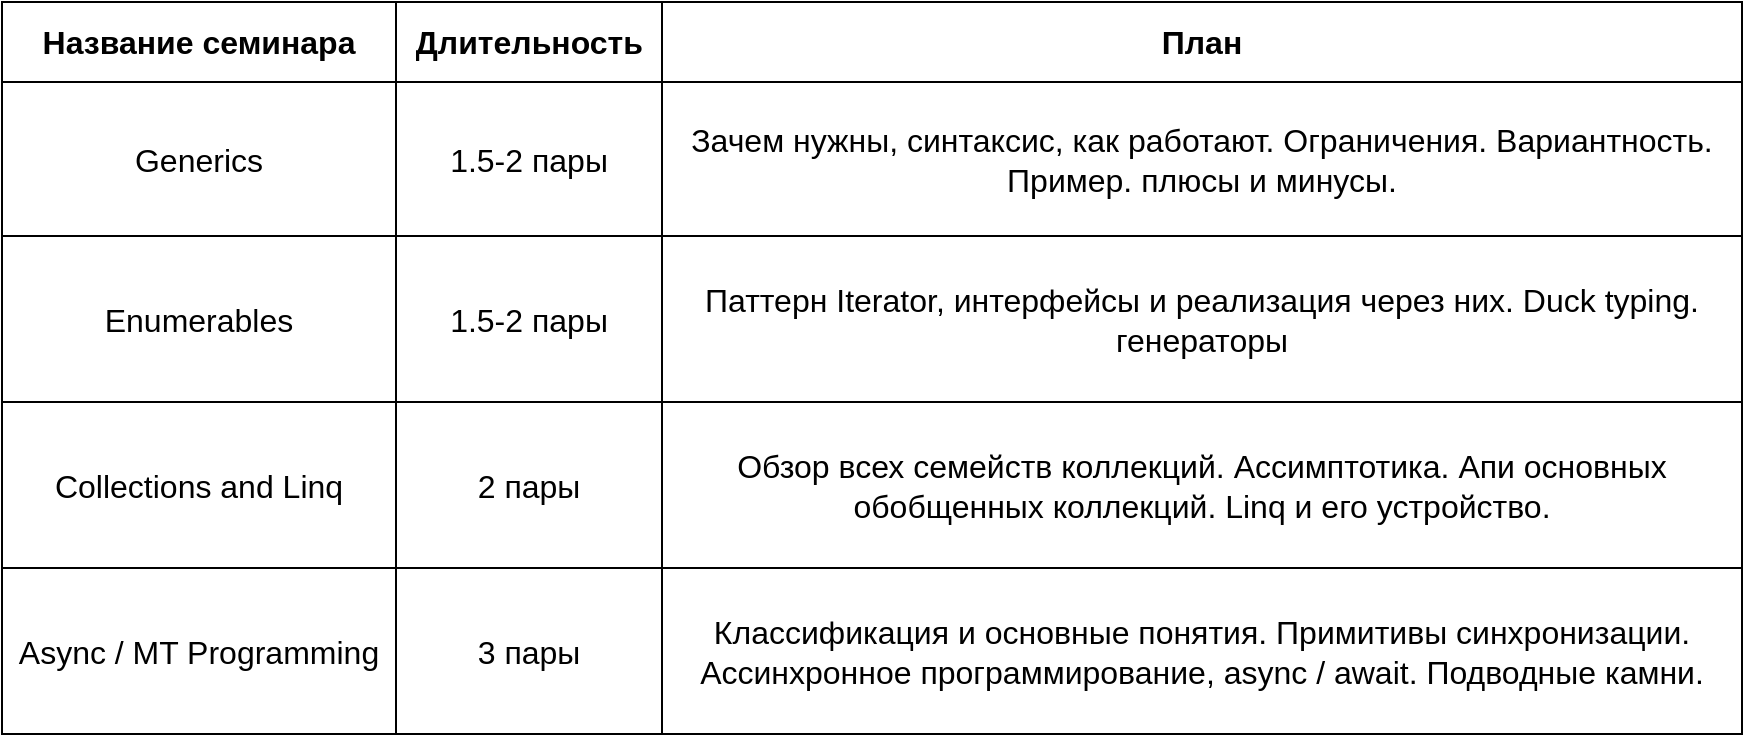 <mxfile version="21.6.1" type="device" pages="4">
  <diagram id="jN4cy_KCG9zyr4w1xkSY" name="Заметки">
    <mxGraphModel dx="1548" dy="902" grid="1" gridSize="10" guides="1" tooltips="1" connect="1" arrows="1" fold="1" page="1" pageScale="1" pageWidth="1100" pageHeight="850" math="0" shadow="0">
      <root>
        <mxCell id="0" />
        <mxCell id="1" parent="0" />
        <mxCell id="zp8AJrsMZSZbIYvMT-Gb-7" value="" style="shape=table;startSize=0;container=1;collapsible=0;childLayout=tableLayout;fontSize=16;" parent="1" vertex="1">
          <mxGeometry x="40" y="40" width="870" height="366" as="geometry" />
        </mxCell>
        <mxCell id="zp8AJrsMZSZbIYvMT-Gb-8" value="" style="shape=tableRow;horizontal=0;startSize=0;swimlaneHead=0;swimlaneBody=0;strokeColor=inherit;top=0;left=0;bottom=0;right=0;collapsible=0;dropTarget=0;fillColor=none;points=[[0,0.5],[1,0.5]];portConstraint=eastwest;fontSize=16;" parent="zp8AJrsMZSZbIYvMT-Gb-7" vertex="1">
          <mxGeometry width="870" height="40" as="geometry" />
        </mxCell>
        <mxCell id="zp8AJrsMZSZbIYvMT-Gb-9" value="&lt;b&gt;Название семинара&lt;/b&gt;" style="shape=partialRectangle;html=1;whiteSpace=wrap;connectable=0;strokeColor=inherit;overflow=hidden;fillColor=none;top=0;left=0;bottom=0;right=0;pointerEvents=1;fontSize=16;" parent="zp8AJrsMZSZbIYvMT-Gb-8" vertex="1">
          <mxGeometry width="197" height="40" as="geometry">
            <mxRectangle width="197" height="40" as="alternateBounds" />
          </mxGeometry>
        </mxCell>
        <mxCell id="zp8AJrsMZSZbIYvMT-Gb-26" value="&lt;b&gt;Длительность&lt;/b&gt;" style="shape=partialRectangle;html=1;whiteSpace=wrap;connectable=0;strokeColor=inherit;overflow=hidden;fillColor=none;top=0;left=0;bottom=0;right=0;pointerEvents=1;fontSize=16;" parent="zp8AJrsMZSZbIYvMT-Gb-8" vertex="1">
          <mxGeometry x="197" width="133" height="40" as="geometry">
            <mxRectangle width="133" height="40" as="alternateBounds" />
          </mxGeometry>
        </mxCell>
        <mxCell id="zp8AJrsMZSZbIYvMT-Gb-10" value="&lt;b&gt;План&lt;/b&gt;" style="shape=partialRectangle;html=1;whiteSpace=wrap;connectable=0;strokeColor=inherit;overflow=hidden;fillColor=none;top=0;left=0;bottom=0;right=0;pointerEvents=1;fontSize=16;" parent="zp8AJrsMZSZbIYvMT-Gb-8" vertex="1">
          <mxGeometry x="330" width="540" height="40" as="geometry">
            <mxRectangle width="540" height="40" as="alternateBounds" />
          </mxGeometry>
        </mxCell>
        <mxCell id="zp8AJrsMZSZbIYvMT-Gb-12" value="" style="shape=tableRow;horizontal=0;startSize=0;swimlaneHead=0;swimlaneBody=0;strokeColor=inherit;top=0;left=0;bottom=0;right=0;collapsible=0;dropTarget=0;fillColor=none;points=[[0,0.5],[1,0.5]];portConstraint=eastwest;fontSize=16;" parent="zp8AJrsMZSZbIYvMT-Gb-7" vertex="1">
          <mxGeometry y="40" width="870" height="77" as="geometry" />
        </mxCell>
        <mxCell id="zp8AJrsMZSZbIYvMT-Gb-13" value="Generics" style="shape=partialRectangle;html=1;whiteSpace=wrap;connectable=0;strokeColor=inherit;overflow=hidden;fillColor=none;top=0;left=0;bottom=0;right=0;pointerEvents=1;fontSize=16;" parent="zp8AJrsMZSZbIYvMT-Gb-12" vertex="1">
          <mxGeometry width="197" height="77" as="geometry">
            <mxRectangle width="197" height="77" as="alternateBounds" />
          </mxGeometry>
        </mxCell>
        <mxCell id="zp8AJrsMZSZbIYvMT-Gb-27" value="1.5-2 пары" style="shape=partialRectangle;html=1;whiteSpace=wrap;connectable=0;strokeColor=inherit;overflow=hidden;fillColor=none;top=0;left=0;bottom=0;right=0;pointerEvents=1;fontSize=16;" parent="zp8AJrsMZSZbIYvMT-Gb-12" vertex="1">
          <mxGeometry x="197" width="133" height="77" as="geometry">
            <mxRectangle width="133" height="77" as="alternateBounds" />
          </mxGeometry>
        </mxCell>
        <mxCell id="zp8AJrsMZSZbIYvMT-Gb-14" value="Зачем нужны, синтаксис, как работают. Ограничения. Вариантность. Пример. плюсы и минусы." style="shape=partialRectangle;html=1;whiteSpace=wrap;connectable=0;strokeColor=inherit;overflow=hidden;fillColor=none;top=0;left=0;bottom=0;right=0;pointerEvents=1;fontSize=16;" parent="zp8AJrsMZSZbIYvMT-Gb-12" vertex="1">
          <mxGeometry x="330" width="540" height="77" as="geometry">
            <mxRectangle width="540" height="77" as="alternateBounds" />
          </mxGeometry>
        </mxCell>
        <mxCell id="zp8AJrsMZSZbIYvMT-Gb-16" value="" style="shape=tableRow;horizontal=0;startSize=0;swimlaneHead=0;swimlaneBody=0;strokeColor=inherit;top=0;left=0;bottom=0;right=0;collapsible=0;dropTarget=0;fillColor=none;points=[[0,0.5],[1,0.5]];portConstraint=eastwest;fontSize=16;" parent="zp8AJrsMZSZbIYvMT-Gb-7" vertex="1">
          <mxGeometry y="117" width="870" height="83" as="geometry" />
        </mxCell>
        <mxCell id="zp8AJrsMZSZbIYvMT-Gb-17" value="Enumerables" style="shape=partialRectangle;html=1;whiteSpace=wrap;connectable=0;strokeColor=inherit;overflow=hidden;fillColor=none;top=0;left=0;bottom=0;right=0;pointerEvents=1;fontSize=16;" parent="zp8AJrsMZSZbIYvMT-Gb-16" vertex="1">
          <mxGeometry width="197" height="83" as="geometry">
            <mxRectangle width="197" height="83" as="alternateBounds" />
          </mxGeometry>
        </mxCell>
        <mxCell id="zp8AJrsMZSZbIYvMT-Gb-28" value="1.5-2 пары" style="shape=partialRectangle;html=1;whiteSpace=wrap;connectable=0;strokeColor=inherit;overflow=hidden;fillColor=none;top=0;left=0;bottom=0;right=0;pointerEvents=1;fontSize=16;" parent="zp8AJrsMZSZbIYvMT-Gb-16" vertex="1">
          <mxGeometry x="197" width="133" height="83" as="geometry">
            <mxRectangle width="133" height="83" as="alternateBounds" />
          </mxGeometry>
        </mxCell>
        <mxCell id="zp8AJrsMZSZbIYvMT-Gb-18" value="Паттерн Iterator, интерфейсы и реализация через них. Duck typing. генераторы" style="shape=partialRectangle;html=1;whiteSpace=wrap;connectable=0;strokeColor=inherit;overflow=hidden;fillColor=none;top=0;left=0;bottom=0;right=0;pointerEvents=1;fontSize=16;" parent="zp8AJrsMZSZbIYvMT-Gb-16" vertex="1">
          <mxGeometry x="330" width="540" height="83" as="geometry">
            <mxRectangle width="540" height="83" as="alternateBounds" />
          </mxGeometry>
        </mxCell>
        <mxCell id="zp8AJrsMZSZbIYvMT-Gb-20" style="shape=tableRow;horizontal=0;startSize=0;swimlaneHead=0;swimlaneBody=0;strokeColor=inherit;top=0;left=0;bottom=0;right=0;collapsible=0;dropTarget=0;fillColor=none;points=[[0,0.5],[1,0.5]];portConstraint=eastwest;fontSize=16;" parent="zp8AJrsMZSZbIYvMT-Gb-7" vertex="1">
          <mxGeometry y="200" width="870" height="83" as="geometry" />
        </mxCell>
        <mxCell id="zp8AJrsMZSZbIYvMT-Gb-21" value="Collections and Linq" style="shape=partialRectangle;html=1;whiteSpace=wrap;connectable=0;strokeColor=inherit;overflow=hidden;fillColor=none;top=0;left=0;bottom=0;right=0;pointerEvents=1;fontSize=16;" parent="zp8AJrsMZSZbIYvMT-Gb-20" vertex="1">
          <mxGeometry width="197" height="83" as="geometry">
            <mxRectangle width="197" height="83" as="alternateBounds" />
          </mxGeometry>
        </mxCell>
        <mxCell id="zp8AJrsMZSZbIYvMT-Gb-29" value="2 пары" style="shape=partialRectangle;html=1;whiteSpace=wrap;connectable=0;strokeColor=inherit;overflow=hidden;fillColor=none;top=0;left=0;bottom=0;right=0;pointerEvents=1;fontSize=16;" parent="zp8AJrsMZSZbIYvMT-Gb-20" vertex="1">
          <mxGeometry x="197" width="133" height="83" as="geometry">
            <mxRectangle width="133" height="83" as="alternateBounds" />
          </mxGeometry>
        </mxCell>
        <mxCell id="zp8AJrsMZSZbIYvMT-Gb-22" value="Обзор всех семейств коллекций. Ассимптотика. Апи основных обобщенных коллекций. Linq и его устройство." style="shape=partialRectangle;html=1;whiteSpace=wrap;connectable=0;strokeColor=inherit;overflow=hidden;fillColor=none;top=0;left=0;bottom=0;right=0;pointerEvents=1;fontSize=16;" parent="zp8AJrsMZSZbIYvMT-Gb-20" vertex="1">
          <mxGeometry x="330" width="540" height="83" as="geometry">
            <mxRectangle width="540" height="83" as="alternateBounds" />
          </mxGeometry>
        </mxCell>
        <mxCell id="zp8AJrsMZSZbIYvMT-Gb-23" style="shape=tableRow;horizontal=0;startSize=0;swimlaneHead=0;swimlaneBody=0;strokeColor=inherit;top=0;left=0;bottom=0;right=0;collapsible=0;dropTarget=0;fillColor=none;points=[[0,0.5],[1,0.5]];portConstraint=eastwest;fontSize=16;" parent="zp8AJrsMZSZbIYvMT-Gb-7" vertex="1">
          <mxGeometry y="283" width="870" height="83" as="geometry" />
        </mxCell>
        <mxCell id="zp8AJrsMZSZbIYvMT-Gb-24" value="Async / MT Programming" style="shape=partialRectangle;html=1;whiteSpace=wrap;connectable=0;strokeColor=inherit;overflow=hidden;fillColor=none;top=0;left=0;bottom=0;right=0;pointerEvents=1;fontSize=16;" parent="zp8AJrsMZSZbIYvMT-Gb-23" vertex="1">
          <mxGeometry width="197" height="83" as="geometry">
            <mxRectangle width="197" height="83" as="alternateBounds" />
          </mxGeometry>
        </mxCell>
        <mxCell id="zp8AJrsMZSZbIYvMT-Gb-30" value="3 пары" style="shape=partialRectangle;html=1;whiteSpace=wrap;connectable=0;strokeColor=inherit;overflow=hidden;fillColor=none;top=0;left=0;bottom=0;right=0;pointerEvents=1;fontSize=16;" parent="zp8AJrsMZSZbIYvMT-Gb-23" vertex="1">
          <mxGeometry x="197" width="133" height="83" as="geometry">
            <mxRectangle width="133" height="83" as="alternateBounds" />
          </mxGeometry>
        </mxCell>
        <mxCell id="zp8AJrsMZSZbIYvMT-Gb-25" value="Классификация и основные понятия. Примитивы синхронизации.&lt;br&gt;Ассинхронное программирование, async / await. Подводные камни." style="shape=partialRectangle;html=1;whiteSpace=wrap;connectable=0;strokeColor=inherit;overflow=hidden;fillColor=none;top=0;left=0;bottom=0;right=0;pointerEvents=1;fontSize=16;" parent="zp8AJrsMZSZbIYvMT-Gb-23" vertex="1">
          <mxGeometry x="330" width="540" height="83" as="geometry">
            <mxRectangle width="540" height="83" as="alternateBounds" />
          </mxGeometry>
        </mxCell>
      </root>
    </mxGraphModel>
  </diagram>
  <diagram name="IEnumerable" id="58cdce13-f638-feb5-8d6f-7d28b1aa9fa0">
    <mxGraphModel dx="1562" dy="917" grid="1" gridSize="10" guides="1" tooltips="1" connect="1" arrows="1" fold="1" page="1" pageScale="1" pageWidth="1100" pageHeight="850" background="none" math="0" shadow="0">
      <root>
        <mxCell id="0" />
        <mxCell id="1" parent="0" />
        <mxCell id="BMfQwNeXR7iRtwtfwbHl-1" value="Iterator&amp;lt;T&amp;gt;" style="swimlane;fontStyle=1;align=center;verticalAlign=top;childLayout=stackLayout;horizontal=1;startSize=26;horizontalStack=0;resizeParent=1;resizeParentMax=0;resizeLast=0;collapsible=1;marginBottom=0;whiteSpace=wrap;html=1;" parent="1" vertex="1">
          <mxGeometry x="200" y="210" width="160" height="112" as="geometry" />
        </mxCell>
        <mxCell id="BMfQwNeXR7iRtwtfwbHl-3" value="" style="line;strokeWidth=1;fillColor=none;align=left;verticalAlign=middle;spacingTop=-1;spacingLeft=3;spacingRight=3;rotatable=0;labelPosition=right;points=[];portConstraint=eastwest;strokeColor=inherit;" parent="BMfQwNeXR7iRtwtfwbHl-1" vertex="1">
          <mxGeometry y="26" width="160" height="8" as="geometry" />
        </mxCell>
        <mxCell id="BMfQwNeXR7iRtwtfwbHl-4" value="+ CurrentItem(): T" style="text;strokeColor=none;fillColor=none;align=left;verticalAlign=top;spacingLeft=4;spacingRight=4;overflow=hidden;rotatable=0;points=[[0,0.5],[1,0.5]];portConstraint=eastwest;whiteSpace=wrap;html=1;" parent="BMfQwNeXR7iRtwtfwbHl-1" vertex="1">
          <mxGeometry y="34" width="160" height="26" as="geometry" />
        </mxCell>
        <mxCell id="BMfQwNeXR7iRtwtfwbHl-5" value="+ IsDone() : Bool" style="text;strokeColor=none;fillColor=none;align=left;verticalAlign=top;spacingLeft=4;spacingRight=4;overflow=hidden;rotatable=0;points=[[0,0.5],[1,0.5]];portConstraint=eastwest;whiteSpace=wrap;html=1;" parent="BMfQwNeXR7iRtwtfwbHl-1" vertex="1">
          <mxGeometry y="60" width="160" height="26" as="geometry" />
        </mxCell>
        <mxCell id="BMfQwNeXR7iRtwtfwbHl-6" value="+ Next(): T" style="text;strokeColor=none;fillColor=none;align=left;verticalAlign=top;spacingLeft=4;spacingRight=4;overflow=hidden;rotatable=0;points=[[0,0.5],[1,0.5]];portConstraint=eastwest;whiteSpace=wrap;html=1;" parent="BMfQwNeXR7iRtwtfwbHl-1" vertex="1">
          <mxGeometry y="86" width="160" height="26" as="geometry" />
        </mxCell>
        <mxCell id="BMfQwNeXR7iRtwtfwbHl-12" value="" style="endArrow=block;dashed=1;endFill=0;endSize=12;html=1;rounded=0;exitX=0.5;exitY=0;exitDx=0;exitDy=0;" parent="1" target="BMfQwNeXR7iRtwtfwbHl-6" edge="1">
          <mxGeometry width="160" relative="1" as="geometry">
            <mxPoint x="280" y="400" as="sourcePoint" />
            <mxPoint x="400" y="360" as="targetPoint" />
          </mxGeometry>
        </mxCell>
        <mxCell id="BMfQwNeXR7iRtwtfwbHl-14" value="&lt;p style=&quot;margin:0px;margin-top:4px;text-align:center;&quot;&gt;&lt;b&gt;ConcreateIterator&amp;lt;T&amp;gt;&lt;/b&gt;&lt;/p&gt;&lt;hr size=&quot;1&quot;&gt;&lt;p style=&quot;margin:0px;margin-left:4px;&quot;&gt;+ CurrentItem: T&lt;/p&gt;&lt;p style=&quot;margin:0px;margin-left:4px;&quot;&gt;+ Container: Container&lt;/p&gt;&lt;hr size=&quot;1&quot;&gt;&lt;p style=&quot;margin:0px;margin-left:4px;&quot;&gt;+ ConcreteIterator(container: Container)&lt;/p&gt;&lt;p style=&quot;margin:0px;margin-left:4px;&quot;&gt;+ CurrentItem(): T&lt;/p&gt;&lt;p style=&quot;margin:0px;margin-left:4px;&quot;&gt;+ IsDone(): Bool&lt;/p&gt;&lt;p style=&quot;margin:0px;margin-left:4px;&quot;&gt;+ Next(): T&lt;/p&gt;" style="verticalAlign=top;align=left;overflow=fill;fontSize=12;fontFamily=Helvetica;html=1;whiteSpace=wrap;" parent="1" vertex="1">
          <mxGeometry x="200" y="400" width="240" height="140" as="geometry" />
        </mxCell>
        <mxCell id="BMfQwNeXR7iRtwtfwbHl-19" value="Container" style="swimlane;fontStyle=1;align=center;verticalAlign=top;childLayout=stackLayout;horizontal=1;startSize=26;horizontalStack=0;resizeParent=1;resizeParentMax=0;resizeLast=0;collapsible=1;marginBottom=0;whiteSpace=wrap;html=1;" parent="1" vertex="1">
          <mxGeometry x="640" y="220" width="160" height="60" as="geometry" />
        </mxCell>
        <mxCell id="BMfQwNeXR7iRtwtfwbHl-21" value="" style="line;strokeWidth=1;fillColor=none;align=left;verticalAlign=middle;spacingTop=-1;spacingLeft=3;spacingRight=3;rotatable=0;labelPosition=right;points=[];portConstraint=eastwest;strokeColor=inherit;" parent="BMfQwNeXR7iRtwtfwbHl-19" vertex="1">
          <mxGeometry y="26" width="160" height="8" as="geometry" />
        </mxCell>
        <mxCell id="BMfQwNeXR7iRtwtfwbHl-22" value="+ CreateIterator(): Iterator" style="text;strokeColor=none;fillColor=none;align=left;verticalAlign=top;spacingLeft=4;spacingRight=4;overflow=hidden;rotatable=0;points=[[0,0.5],[1,0.5]];portConstraint=eastwest;whiteSpace=wrap;html=1;" parent="BMfQwNeXR7iRtwtfwbHl-19" vertex="1">
          <mxGeometry y="34" width="160" height="26" as="geometry" />
        </mxCell>
        <mxCell id="BMfQwNeXR7iRtwtfwbHl-23" value="&lt;p style=&quot;margin:0px;margin-top:4px;text-align:center;&quot;&gt;&lt;b&gt;ConcreteContainer&amp;lt;T&amp;gt;&lt;/b&gt;&lt;/p&gt;&lt;hr size=&quot;1&quot;&gt;&lt;p style=&quot;margin:0px;margin-left:4px;&quot;&gt;+ Items: Array&amp;lt;T&amp;gt;&lt;/p&gt;&lt;hr size=&quot;1&quot;&gt;&lt;p style=&quot;margin:0px;margin-left:4px;&quot;&gt;+ ConcreteContainer()&lt;/p&gt;&lt;p style=&quot;margin:0px;margin-left:4px;&quot;&gt;+ CreateIterator(): ConcreteIterator&amp;lt;T&amp;gt;&lt;/p&gt;" style="verticalAlign=top;align=left;overflow=fill;fontSize=12;fontFamily=Helvetica;html=1;whiteSpace=wrap;" parent="1" vertex="1">
          <mxGeometry x="600" y="400" width="240" height="140" as="geometry" />
        </mxCell>
        <mxCell id="BMfQwNeXR7iRtwtfwbHl-25" value="" style="endArrow=block;dashed=1;endFill=0;endSize=12;html=1;rounded=0;exitX=0.5;exitY=0;exitDx=0;exitDy=0;" parent="1" source="BMfQwNeXR7iRtwtfwbHl-23" edge="1">
          <mxGeometry width="160" relative="1" as="geometry">
            <mxPoint x="570" y="390" as="sourcePoint" />
            <mxPoint x="720" y="280" as="targetPoint" />
          </mxGeometry>
        </mxCell>
        <mxCell id="BMfQwNeXR7iRtwtfwbHl-26" value="" style="endArrow=diamondThin;endFill=0;endSize=24;html=1;rounded=0;exitX=1;exitY=0.5;exitDx=0;exitDy=0;entryX=0;entryY=0.5;entryDx=0;entryDy=0;" parent="1" source="BMfQwNeXR7iRtwtfwbHl-14" target="BMfQwNeXR7iRtwtfwbHl-23" edge="1">
          <mxGeometry width="160" relative="1" as="geometry">
            <mxPoint x="450" y="440" as="sourcePoint" />
            <mxPoint x="610" y="440" as="targetPoint" />
          </mxGeometry>
        </mxCell>
      </root>
    </mxGraphModel>
  </diagram>
  <diagram id="TJJMZ1-qbjLz0XSy_qkX" name="Inventory">
    <mxGraphModel dx="737" dy="430" grid="1" gridSize="10" guides="1" tooltips="1" connect="1" arrows="1" fold="1" page="1" pageScale="1" pageWidth="1100" pageHeight="850" math="0" shadow="0">
      <root>
        <mxCell id="0" />
        <mxCell id="1" parent="0" />
        <mxCell id="Ezc0fOzd1zc7tOXHr9WW-1" value="" style="shape=table;startSize=0;container=1;collapsible=0;childLayout=tableLayout;fontSize=16;" parent="1" vertex="1">
          <mxGeometry x="40" y="80" width="240" height="200" as="geometry" />
        </mxCell>
        <mxCell id="Ezc0fOzd1zc7tOXHr9WW-2" value="" style="shape=tableRow;horizontal=0;startSize=0;swimlaneHead=0;swimlaneBody=0;strokeColor=inherit;top=0;left=0;bottom=0;right=0;collapsible=0;dropTarget=0;fillColor=none;points=[[0,0.5],[1,0.5]];portConstraint=eastwest;fontSize=16;" parent="Ezc0fOzd1zc7tOXHr9WW-1" vertex="1">
          <mxGeometry width="240" height="40" as="geometry" />
        </mxCell>
        <mxCell id="Ezc0fOzd1zc7tOXHr9WW-3" value="" style="shape=partialRectangle;html=1;whiteSpace=wrap;connectable=0;strokeColor=inherit;overflow=hidden;fillColor=none;top=0;left=0;bottom=0;right=0;pointerEvents=1;fontSize=16;" parent="Ezc0fOzd1zc7tOXHr9WW-2" vertex="1">
          <mxGeometry width="40" height="40" as="geometry">
            <mxRectangle width="40" height="40" as="alternateBounds" />
          </mxGeometry>
        </mxCell>
        <mxCell id="Ezc0fOzd1zc7tOXHr9WW-4" value="" style="shape=partialRectangle;html=1;whiteSpace=wrap;connectable=0;strokeColor=inherit;overflow=hidden;fillColor=none;top=0;left=0;bottom=0;right=0;pointerEvents=1;fontSize=16;" parent="Ezc0fOzd1zc7tOXHr9WW-2" vertex="1">
          <mxGeometry x="40" width="40" height="40" as="geometry">
            <mxRectangle width="40" height="40" as="alternateBounds" />
          </mxGeometry>
        </mxCell>
        <mxCell id="Ezc0fOzd1zc7tOXHr9WW-5" value="" style="shape=partialRectangle;html=1;whiteSpace=wrap;connectable=0;strokeColor=inherit;overflow=hidden;fillColor=none;top=0;left=0;bottom=0;right=0;pointerEvents=1;fontSize=16;" parent="Ezc0fOzd1zc7tOXHr9WW-2" vertex="1">
          <mxGeometry x="80" width="40" height="40" as="geometry">
            <mxRectangle width="40" height="40" as="alternateBounds" />
          </mxGeometry>
        </mxCell>
        <mxCell id="Ezc0fOzd1zc7tOXHr9WW-40" style="shape=partialRectangle;html=1;whiteSpace=wrap;connectable=0;strokeColor=inherit;overflow=hidden;fillColor=none;top=0;left=0;bottom=0;right=0;pointerEvents=1;fontSize=16;" parent="Ezc0fOzd1zc7tOXHr9WW-2" vertex="1">
          <mxGeometry x="120" width="40" height="40" as="geometry">
            <mxRectangle width="40" height="40" as="alternateBounds" />
          </mxGeometry>
        </mxCell>
        <mxCell id="Ezc0fOzd1zc7tOXHr9WW-35" style="shape=partialRectangle;html=1;whiteSpace=wrap;connectable=0;strokeColor=inherit;overflow=hidden;fillColor=none;top=0;left=0;bottom=0;right=0;pointerEvents=1;fontSize=16;" parent="Ezc0fOzd1zc7tOXHr9WW-2" vertex="1">
          <mxGeometry x="160" width="40" height="40" as="geometry">
            <mxRectangle width="40" height="40" as="alternateBounds" />
          </mxGeometry>
        </mxCell>
        <mxCell id="Ezc0fOzd1zc7tOXHr9WW-54" style="shape=partialRectangle;html=1;whiteSpace=wrap;connectable=0;strokeColor=inherit;overflow=hidden;fillColor=none;top=0;left=0;bottom=0;right=0;pointerEvents=1;fontSize=16;" parent="Ezc0fOzd1zc7tOXHr9WW-2" vertex="1">
          <mxGeometry x="200" width="40" height="40" as="geometry">
            <mxRectangle width="40" height="40" as="alternateBounds" />
          </mxGeometry>
        </mxCell>
        <mxCell id="Ezc0fOzd1zc7tOXHr9WW-31" style="shape=tableRow;horizontal=0;startSize=0;swimlaneHead=0;swimlaneBody=0;strokeColor=inherit;top=0;left=0;bottom=0;right=0;collapsible=0;dropTarget=0;fillColor=none;points=[[0,0.5],[1,0.5]];portConstraint=eastwest;fontSize=16;" parent="Ezc0fOzd1zc7tOXHr9WW-1" vertex="1">
          <mxGeometry y="40" width="240" height="40" as="geometry" />
        </mxCell>
        <mxCell id="Ezc0fOzd1zc7tOXHr9WW-32" style="shape=partialRectangle;html=1;whiteSpace=wrap;connectable=0;strokeColor=inherit;overflow=hidden;fillColor=none;top=0;left=0;bottom=0;right=0;pointerEvents=1;fontSize=16;" parent="Ezc0fOzd1zc7tOXHr9WW-31" vertex="1">
          <mxGeometry width="40" height="40" as="geometry">
            <mxRectangle width="40" height="40" as="alternateBounds" />
          </mxGeometry>
        </mxCell>
        <mxCell id="Ezc0fOzd1zc7tOXHr9WW-33" style="shape=partialRectangle;html=1;whiteSpace=wrap;connectable=0;strokeColor=inherit;overflow=hidden;fillColor=none;top=0;left=0;bottom=0;right=0;pointerEvents=1;fontSize=16;" parent="Ezc0fOzd1zc7tOXHr9WW-31" vertex="1">
          <mxGeometry x="40" width="40" height="40" as="geometry">
            <mxRectangle width="40" height="40" as="alternateBounds" />
          </mxGeometry>
        </mxCell>
        <mxCell id="Ezc0fOzd1zc7tOXHr9WW-34" style="shape=partialRectangle;html=1;whiteSpace=wrap;connectable=0;strokeColor=inherit;overflow=hidden;fillColor=none;top=0;left=0;bottom=0;right=0;pointerEvents=1;fontSize=16;" parent="Ezc0fOzd1zc7tOXHr9WW-31" vertex="1">
          <mxGeometry x="80" width="40" height="40" as="geometry">
            <mxRectangle width="40" height="40" as="alternateBounds" />
          </mxGeometry>
        </mxCell>
        <mxCell id="Ezc0fOzd1zc7tOXHr9WW-41" style="shape=partialRectangle;html=1;whiteSpace=wrap;connectable=0;strokeColor=inherit;overflow=hidden;fillColor=none;top=0;left=0;bottom=0;right=0;pointerEvents=1;fontSize=16;" parent="Ezc0fOzd1zc7tOXHr9WW-31" vertex="1">
          <mxGeometry x="120" width="40" height="40" as="geometry">
            <mxRectangle width="40" height="40" as="alternateBounds" />
          </mxGeometry>
        </mxCell>
        <mxCell id="Ezc0fOzd1zc7tOXHr9WW-36" style="shape=partialRectangle;html=1;whiteSpace=wrap;connectable=0;strokeColor=inherit;overflow=hidden;fillColor=none;top=0;left=0;bottom=0;right=0;pointerEvents=1;fontSize=16;" parent="Ezc0fOzd1zc7tOXHr9WW-31" vertex="1">
          <mxGeometry x="160" width="40" height="40" as="geometry">
            <mxRectangle width="40" height="40" as="alternateBounds" />
          </mxGeometry>
        </mxCell>
        <mxCell id="Ezc0fOzd1zc7tOXHr9WW-55" style="shape=partialRectangle;html=1;whiteSpace=wrap;connectable=0;strokeColor=inherit;overflow=hidden;fillColor=none;top=0;left=0;bottom=0;right=0;pointerEvents=1;fontSize=16;" parent="Ezc0fOzd1zc7tOXHr9WW-31" vertex="1">
          <mxGeometry x="200" width="40" height="40" as="geometry">
            <mxRectangle width="40" height="40" as="alternateBounds" />
          </mxGeometry>
        </mxCell>
        <mxCell id="Ezc0fOzd1zc7tOXHr9WW-27" style="shape=tableRow;horizontal=0;startSize=0;swimlaneHead=0;swimlaneBody=0;strokeColor=inherit;top=0;left=0;bottom=0;right=0;collapsible=0;dropTarget=0;fillColor=none;points=[[0,0.5],[1,0.5]];portConstraint=eastwest;fontSize=16;" parent="Ezc0fOzd1zc7tOXHr9WW-1" vertex="1">
          <mxGeometry y="80" width="240" height="40" as="geometry" />
        </mxCell>
        <mxCell id="Ezc0fOzd1zc7tOXHr9WW-28" style="shape=partialRectangle;html=1;whiteSpace=wrap;connectable=0;strokeColor=inherit;overflow=hidden;fillColor=none;top=0;left=0;bottom=0;right=0;pointerEvents=1;fontSize=16;" parent="Ezc0fOzd1zc7tOXHr9WW-27" vertex="1">
          <mxGeometry width="40" height="40" as="geometry">
            <mxRectangle width="40" height="40" as="alternateBounds" />
          </mxGeometry>
        </mxCell>
        <mxCell id="Ezc0fOzd1zc7tOXHr9WW-29" style="shape=partialRectangle;html=1;whiteSpace=wrap;connectable=0;strokeColor=inherit;overflow=hidden;fillColor=none;top=0;left=0;bottom=0;right=0;pointerEvents=1;fontSize=16;" parent="Ezc0fOzd1zc7tOXHr9WW-27" vertex="1">
          <mxGeometry x="40" width="40" height="40" as="geometry">
            <mxRectangle width="40" height="40" as="alternateBounds" />
          </mxGeometry>
        </mxCell>
        <mxCell id="Ezc0fOzd1zc7tOXHr9WW-30" style="shape=partialRectangle;html=1;whiteSpace=wrap;connectable=0;strokeColor=inherit;overflow=hidden;fillColor=none;top=0;left=0;bottom=0;right=0;pointerEvents=1;fontSize=16;" parent="Ezc0fOzd1zc7tOXHr9WW-27" vertex="1">
          <mxGeometry x="80" width="40" height="40" as="geometry">
            <mxRectangle width="40" height="40" as="alternateBounds" />
          </mxGeometry>
        </mxCell>
        <mxCell id="Ezc0fOzd1zc7tOXHr9WW-42" style="shape=partialRectangle;html=1;whiteSpace=wrap;connectable=0;strokeColor=inherit;overflow=hidden;fillColor=none;top=0;left=0;bottom=0;right=0;pointerEvents=1;fontSize=16;" parent="Ezc0fOzd1zc7tOXHr9WW-27" vertex="1">
          <mxGeometry x="120" width="40" height="40" as="geometry">
            <mxRectangle width="40" height="40" as="alternateBounds" />
          </mxGeometry>
        </mxCell>
        <mxCell id="Ezc0fOzd1zc7tOXHr9WW-37" style="shape=partialRectangle;html=1;whiteSpace=wrap;connectable=0;strokeColor=inherit;overflow=hidden;fillColor=none;top=0;left=0;bottom=0;right=0;pointerEvents=1;fontSize=16;" parent="Ezc0fOzd1zc7tOXHr9WW-27" vertex="1">
          <mxGeometry x="160" width="40" height="40" as="geometry">
            <mxRectangle width="40" height="40" as="alternateBounds" />
          </mxGeometry>
        </mxCell>
        <mxCell id="Ezc0fOzd1zc7tOXHr9WW-56" style="shape=partialRectangle;html=1;whiteSpace=wrap;connectable=0;strokeColor=inherit;overflow=hidden;fillColor=none;top=0;left=0;bottom=0;right=0;pointerEvents=1;fontSize=16;" parent="Ezc0fOzd1zc7tOXHr9WW-27" vertex="1">
          <mxGeometry x="200" width="40" height="40" as="geometry">
            <mxRectangle width="40" height="40" as="alternateBounds" />
          </mxGeometry>
        </mxCell>
        <mxCell id="Ezc0fOzd1zc7tOXHr9WW-6" value="" style="shape=tableRow;horizontal=0;startSize=0;swimlaneHead=0;swimlaneBody=0;strokeColor=inherit;top=0;left=0;bottom=0;right=0;collapsible=0;dropTarget=0;fillColor=none;points=[[0,0.5],[1,0.5]];portConstraint=eastwest;fontSize=16;" parent="Ezc0fOzd1zc7tOXHr9WW-1" vertex="1">
          <mxGeometry y="120" width="240" height="40" as="geometry" />
        </mxCell>
        <mxCell id="Ezc0fOzd1zc7tOXHr9WW-7" value="" style="shape=partialRectangle;html=1;whiteSpace=wrap;connectable=0;strokeColor=inherit;overflow=hidden;fillColor=none;top=0;left=0;bottom=0;right=0;pointerEvents=1;fontSize=16;" parent="Ezc0fOzd1zc7tOXHr9WW-6" vertex="1">
          <mxGeometry width="40" height="40" as="geometry">
            <mxRectangle width="40" height="40" as="alternateBounds" />
          </mxGeometry>
        </mxCell>
        <mxCell id="Ezc0fOzd1zc7tOXHr9WW-8" value="" style="shape=partialRectangle;html=1;whiteSpace=wrap;connectable=0;strokeColor=inherit;overflow=hidden;fillColor=none;top=0;left=0;bottom=0;right=0;pointerEvents=1;fontSize=16;" parent="Ezc0fOzd1zc7tOXHr9WW-6" vertex="1">
          <mxGeometry x="40" width="40" height="40" as="geometry">
            <mxRectangle width="40" height="40" as="alternateBounds" />
          </mxGeometry>
        </mxCell>
        <mxCell id="Ezc0fOzd1zc7tOXHr9WW-9" value="" style="shape=partialRectangle;html=1;whiteSpace=wrap;connectable=0;strokeColor=inherit;overflow=hidden;fillColor=none;top=0;left=0;bottom=0;right=0;pointerEvents=1;fontSize=16;" parent="Ezc0fOzd1zc7tOXHr9WW-6" vertex="1">
          <mxGeometry x="80" width="40" height="40" as="geometry">
            <mxRectangle width="40" height="40" as="alternateBounds" />
          </mxGeometry>
        </mxCell>
        <mxCell id="Ezc0fOzd1zc7tOXHr9WW-43" style="shape=partialRectangle;html=1;whiteSpace=wrap;connectable=0;strokeColor=inherit;overflow=hidden;fillColor=none;top=0;left=0;bottom=0;right=0;pointerEvents=1;fontSize=16;" parent="Ezc0fOzd1zc7tOXHr9WW-6" vertex="1">
          <mxGeometry x="120" width="40" height="40" as="geometry">
            <mxRectangle width="40" height="40" as="alternateBounds" />
          </mxGeometry>
        </mxCell>
        <mxCell id="Ezc0fOzd1zc7tOXHr9WW-38" style="shape=partialRectangle;html=1;whiteSpace=wrap;connectable=0;strokeColor=inherit;overflow=hidden;fillColor=none;top=0;left=0;bottom=0;right=0;pointerEvents=1;fontSize=16;" parent="Ezc0fOzd1zc7tOXHr9WW-6" vertex="1">
          <mxGeometry x="160" width="40" height="40" as="geometry">
            <mxRectangle width="40" height="40" as="alternateBounds" />
          </mxGeometry>
        </mxCell>
        <mxCell id="Ezc0fOzd1zc7tOXHr9WW-57" style="shape=partialRectangle;html=1;whiteSpace=wrap;connectable=0;strokeColor=inherit;overflow=hidden;fillColor=none;top=0;left=0;bottom=0;right=0;pointerEvents=1;fontSize=16;" parent="Ezc0fOzd1zc7tOXHr9WW-6" vertex="1">
          <mxGeometry x="200" width="40" height="40" as="geometry">
            <mxRectangle width="40" height="40" as="alternateBounds" />
          </mxGeometry>
        </mxCell>
        <mxCell id="Ezc0fOzd1zc7tOXHr9WW-10" value="" style="shape=tableRow;horizontal=0;startSize=0;swimlaneHead=0;swimlaneBody=0;strokeColor=inherit;top=0;left=0;bottom=0;right=0;collapsible=0;dropTarget=0;fillColor=none;points=[[0,0.5],[1,0.5]];portConstraint=eastwest;fontSize=16;" parent="Ezc0fOzd1zc7tOXHr9WW-1" vertex="1">
          <mxGeometry y="160" width="240" height="40" as="geometry" />
        </mxCell>
        <mxCell id="Ezc0fOzd1zc7tOXHr9WW-11" value="" style="shape=partialRectangle;html=1;whiteSpace=wrap;connectable=0;strokeColor=inherit;overflow=hidden;fillColor=none;top=0;left=0;bottom=0;right=0;pointerEvents=1;fontSize=16;" parent="Ezc0fOzd1zc7tOXHr9WW-10" vertex="1">
          <mxGeometry width="40" height="40" as="geometry">
            <mxRectangle width="40" height="40" as="alternateBounds" />
          </mxGeometry>
        </mxCell>
        <mxCell id="Ezc0fOzd1zc7tOXHr9WW-12" value="" style="shape=partialRectangle;html=1;whiteSpace=wrap;connectable=0;strokeColor=inherit;overflow=hidden;fillColor=none;top=0;left=0;bottom=0;right=0;pointerEvents=1;fontSize=16;" parent="Ezc0fOzd1zc7tOXHr9WW-10" vertex="1">
          <mxGeometry x="40" width="40" height="40" as="geometry">
            <mxRectangle width="40" height="40" as="alternateBounds" />
          </mxGeometry>
        </mxCell>
        <mxCell id="Ezc0fOzd1zc7tOXHr9WW-13" value="" style="shape=partialRectangle;html=1;whiteSpace=wrap;connectable=0;strokeColor=inherit;overflow=hidden;fillColor=none;top=0;left=0;bottom=0;right=0;pointerEvents=1;fontSize=16;" parent="Ezc0fOzd1zc7tOXHr9WW-10" vertex="1">
          <mxGeometry x="80" width="40" height="40" as="geometry">
            <mxRectangle width="40" height="40" as="alternateBounds" />
          </mxGeometry>
        </mxCell>
        <mxCell id="Ezc0fOzd1zc7tOXHr9WW-44" style="shape=partialRectangle;html=1;whiteSpace=wrap;connectable=0;strokeColor=inherit;overflow=hidden;fillColor=none;top=0;left=0;bottom=0;right=0;pointerEvents=1;fontSize=16;" parent="Ezc0fOzd1zc7tOXHr9WW-10" vertex="1">
          <mxGeometry x="120" width="40" height="40" as="geometry">
            <mxRectangle width="40" height="40" as="alternateBounds" />
          </mxGeometry>
        </mxCell>
        <mxCell id="Ezc0fOzd1zc7tOXHr9WW-39" style="shape=partialRectangle;html=1;whiteSpace=wrap;connectable=0;strokeColor=inherit;overflow=hidden;fillColor=none;top=0;left=0;bottom=0;right=0;pointerEvents=1;fontSize=16;" parent="Ezc0fOzd1zc7tOXHr9WW-10" vertex="1">
          <mxGeometry x="160" width="40" height="40" as="geometry">
            <mxRectangle width="40" height="40" as="alternateBounds" />
          </mxGeometry>
        </mxCell>
        <mxCell id="Ezc0fOzd1zc7tOXHr9WW-58" style="shape=partialRectangle;html=1;whiteSpace=wrap;connectable=0;strokeColor=inherit;overflow=hidden;fillColor=none;top=0;left=0;bottom=0;right=0;pointerEvents=1;fontSize=16;" parent="Ezc0fOzd1zc7tOXHr9WW-10" vertex="1">
          <mxGeometry x="200" width="40" height="40" as="geometry">
            <mxRectangle width="40" height="40" as="alternateBounds" />
          </mxGeometry>
        </mxCell>
        <mxCell id="Ezc0fOzd1zc7tOXHr9WW-45" value="Inventory Grid" style="text;strokeColor=none;fillColor=none;html=1;fontSize=24;fontStyle=1;verticalAlign=middle;align=center;" parent="1" vertex="1">
          <mxGeometry x="100" y="10" width="100" height="40" as="geometry" />
        </mxCell>
        <mxCell id="Ezc0fOzd1zc7tOXHr9WW-46" value="" style="rounded=0;whiteSpace=wrap;html=1;fillColor=#d5e8d4;strokeColor=#82b366;" parent="1" vertex="1">
          <mxGeometry x="360" y="80" width="40" height="40" as="geometry" />
        </mxCell>
        <mxCell id="Ezc0fOzd1zc7tOXHr9WW-47" value="" style="rounded=0;whiteSpace=wrap;html=1;fillColor=#d5e8d4;strokeColor=#82b366;" parent="1" vertex="1">
          <mxGeometry x="360" y="120" width="40" height="40" as="geometry" />
        </mxCell>
        <mxCell id="Ezc0fOzd1zc7tOXHr9WW-48" value="" style="rounded=0;whiteSpace=wrap;html=1;fillColor=#d5e8d4;strokeColor=#82b366;" parent="1" vertex="1">
          <mxGeometry x="400" y="80" width="40" height="40" as="geometry" />
        </mxCell>
        <mxCell id="Ezc0fOzd1zc7tOXHr9WW-59" value="Items ..." style="text;strokeColor=none;fillColor=none;html=1;fontSize=24;fontStyle=1;verticalAlign=middle;align=center;" parent="1" vertex="1">
          <mxGeometry x="350" y="10" width="100" height="40" as="geometry" />
        </mxCell>
        <mxCell id="Ezc0fOzd1zc7tOXHr9WW-60" value="" style="endArrow=classic;html=1;rounded=0;exitX=-0.002;exitY=-0.005;exitDx=0;exitDy=0;exitPerimeter=0;" parent="1" source="Ezc0fOzd1zc7tOXHr9WW-2" edge="1">
          <mxGeometry width="50" height="50" relative="1" as="geometry">
            <mxPoint x="190" y="180" as="sourcePoint" />
            <mxPoint x="40" y="320" as="targetPoint" />
          </mxGeometry>
        </mxCell>
        <mxCell id="Ezc0fOzd1zc7tOXHr9WW-61" value="Y" style="text;strokeColor=none;fillColor=none;html=1;fontSize=24;fontStyle=1;verticalAlign=middle;align=center;" parent="1" vertex="1">
          <mxGeometry x="10" y="290" width="100" height="40" as="geometry" />
        </mxCell>
        <mxCell id="Ezc0fOzd1zc7tOXHr9WW-62" value="" style="endArrow=classic;html=1;rounded=0;exitX=-0.003;exitY=-0.005;exitDx=0;exitDy=0;exitPerimeter=0;" parent="1" source="Ezc0fOzd1zc7tOXHr9WW-2" edge="1">
          <mxGeometry width="50" height="50" relative="1" as="geometry">
            <mxPoint x="150" y="230" as="sourcePoint" />
            <mxPoint x="320" y="80" as="targetPoint" />
          </mxGeometry>
        </mxCell>
        <mxCell id="Ezc0fOzd1zc7tOXHr9WW-63" value="X" style="text;strokeColor=none;fillColor=none;html=1;fontSize=24;fontStyle=1;verticalAlign=middle;align=center;" parent="1" vertex="1">
          <mxGeometry x="260" y="80" width="100" height="40" as="geometry" />
        </mxCell>
        <mxCell id="Ezc0fOzd1zc7tOXHr9WW-64" value="" style="rounded=0;whiteSpace=wrap;html=1;fillColor=#fff2cc;strokeColor=#d6b656;" parent="1" vertex="1">
          <mxGeometry x="360" y="200" width="40" height="40" as="geometry" />
        </mxCell>
        <mxCell id="Ezc0fOzd1zc7tOXHr9WW-65" value="" style="rounded=0;whiteSpace=wrap;html=1;fillColor=#fff2cc;strokeColor=#d6b656;" parent="1" vertex="1">
          <mxGeometry x="360" y="240" width="40" height="40" as="geometry" />
        </mxCell>
        <mxCell id="Ezc0fOzd1zc7tOXHr9WW-66" value="" style="rounded=0;whiteSpace=wrap;html=1;fillColor=#fff2cc;strokeColor=#d6b656;" parent="1" vertex="1">
          <mxGeometry x="400" y="200" width="40" height="40" as="geometry" />
        </mxCell>
        <mxCell id="Ezc0fOzd1zc7tOXHr9WW-67" value="" style="rounded=0;whiteSpace=wrap;html=1;fillColor=#fff2cc;strokeColor=#d6b656;" parent="1" vertex="1">
          <mxGeometry x="400" y="240" width="40" height="40" as="geometry" />
        </mxCell>
        <mxCell id="3cKABDoZ62GcsdkwUHln-1" value="" style="endArrow=classic;html=1;rounded=0;" parent="1" edge="1">
          <mxGeometry width="50" height="50" relative="1" as="geometry">
            <mxPoint x="600" y="220" as="sourcePoint" />
            <mxPoint x="920" y="220" as="targetPoint" />
          </mxGeometry>
        </mxCell>
        <mxCell id="3cKABDoZ62GcsdkwUHln-2" value="" style="endArrow=classic;html=1;rounded=0;" parent="1" edge="1">
          <mxGeometry width="50" height="50" relative="1" as="geometry">
            <mxPoint x="760" y="60" as="sourcePoint" />
            <mxPoint x="760" y="380" as="targetPoint" />
          </mxGeometry>
        </mxCell>
        <mxCell id="3cKABDoZ62GcsdkwUHln-3" value="Y" style="edgeLabel;html=1;align=center;verticalAlign=middle;resizable=0;points=[];" parent="3cKABDoZ62GcsdkwUHln-2" vertex="1" connectable="0">
          <mxGeometry x="0.851" relative="1" as="geometry">
            <mxPoint x="-10" y="9" as="offset" />
          </mxGeometry>
        </mxCell>
        <mxCell id="3cKABDoZ62GcsdkwUHln-4" value="X" style="text;html=1;align=center;verticalAlign=middle;resizable=0;points=[];autosize=1;strokeColor=none;fillColor=none;" parent="1" vertex="1">
          <mxGeometry x="900" y="220" width="30" height="30" as="geometry" />
        </mxCell>
        <mxCell id="3cKABDoZ62GcsdkwUHln-7" value="" style="rounded=0;whiteSpace=wrap;html=1;fillColor=#d5e8d4;strokeColor=#82b366;" parent="1" vertex="1">
          <mxGeometry x="760" y="220" width="40" height="40" as="geometry" />
        </mxCell>
        <mxCell id="3cKABDoZ62GcsdkwUHln-8" value="" style="rounded=0;whiteSpace=wrap;html=1;fillColor=#d5e8d4;strokeColor=#82b366;" parent="1" vertex="1">
          <mxGeometry x="760" y="260" width="40" height="40" as="geometry" />
        </mxCell>
        <mxCell id="3cKABDoZ62GcsdkwUHln-9" value="" style="rounded=0;whiteSpace=wrap;html=1;fillColor=#d5e8d4;strokeColor=#82b366;" parent="1" vertex="1">
          <mxGeometry x="800" y="220" width="40" height="40" as="geometry" />
        </mxCell>
        <mxCell id="3cKABDoZ62GcsdkwUHln-10" value="" style="rounded=0;whiteSpace=wrap;html=1;fillColor=#f8cecc;strokeColor=#b85450;" parent="1" vertex="1">
          <mxGeometry x="760" y="140" width="40" height="40" as="geometry" />
        </mxCell>
        <mxCell id="3cKABDoZ62GcsdkwUHln-11" value="" style="rounded=0;whiteSpace=wrap;html=1;fillColor=#f8cecc;strokeColor=#b85450;" parent="1" vertex="1">
          <mxGeometry x="760" y="180" width="40" height="40" as="geometry" />
        </mxCell>
        <mxCell id="3cKABDoZ62GcsdkwUHln-12" value="" style="rounded=0;whiteSpace=wrap;html=1;fillColor=#f8cecc;strokeColor=#b85450;" parent="1" vertex="1">
          <mxGeometry x="800" y="180" width="40" height="40" as="geometry" />
        </mxCell>
        <mxCell id="3cKABDoZ62GcsdkwUHln-13" value="" style="rounded=0;whiteSpace=wrap;html=1;fillColor=#d5e8d4;strokeColor=#82b366;" parent="1" vertex="1">
          <mxGeometry x="760" y="300" width="40" height="40" as="geometry" />
        </mxCell>
        <mxCell id="3cKABDoZ62GcsdkwUHln-14" value="" style="rounded=0;whiteSpace=wrap;html=1;fillColor=#f8cecc;strokeColor=#b85450;" parent="1" vertex="1">
          <mxGeometry x="840" y="180" width="40" height="40" as="geometry" />
        </mxCell>
        <mxCell id="3cKABDoZ62GcsdkwUHln-27" value="" style="rounded=0;whiteSpace=wrap;html=1;fillColor=#e1d5e7;strokeColor=#9673a6;" parent="1" vertex="1">
          <mxGeometry x="720" y="100" width="40" height="40" as="geometry" />
        </mxCell>
        <mxCell id="3cKABDoZ62GcsdkwUHln-28" value="" style="rounded=0;whiteSpace=wrap;html=1;fillColor=#e1d5e7;strokeColor=#9673a6;" parent="1" vertex="1">
          <mxGeometry x="720" y="140" width="40" height="40" as="geometry" />
        </mxCell>
        <mxCell id="3cKABDoZ62GcsdkwUHln-29" value="" style="rounded=0;whiteSpace=wrap;html=1;fillColor=#e1d5e7;strokeColor=#9673a6;" parent="1" vertex="1">
          <mxGeometry x="680" y="180" width="40" height="40" as="geometry" />
        </mxCell>
        <mxCell id="3cKABDoZ62GcsdkwUHln-30" value="" style="rounded=0;whiteSpace=wrap;html=1;fillColor=#e1d5e7;strokeColor=#9673a6;" parent="1" vertex="1">
          <mxGeometry x="720" y="180" width="40" height="40" as="geometry" />
        </mxCell>
        <mxCell id="3cKABDoZ62GcsdkwUHln-31" value="" style="rounded=0;whiteSpace=wrap;html=1;fillColor=#dae8fc;strokeColor=#6c8ebf;" parent="1" vertex="1">
          <mxGeometry x="680" y="220" width="40" height="40" as="geometry" />
        </mxCell>
        <mxCell id="3cKABDoZ62GcsdkwUHln-32" value="" style="rounded=0;whiteSpace=wrap;html=1;fillColor=#dae8fc;strokeColor=#6c8ebf;" parent="1" vertex="1">
          <mxGeometry x="640" y="220" width="40" height="40" as="geometry" />
        </mxCell>
        <mxCell id="3cKABDoZ62GcsdkwUHln-33" value="" style="rounded=0;whiteSpace=wrap;html=1;fillColor=#dae8fc;strokeColor=#6c8ebf;" parent="1" vertex="1">
          <mxGeometry x="720" y="220" width="40" height="40" as="geometry" />
        </mxCell>
        <mxCell id="3cKABDoZ62GcsdkwUHln-34" value="" style="rounded=0;whiteSpace=wrap;html=1;fillColor=#dae8fc;strokeColor=#6c8ebf;" parent="1" vertex="1">
          <mxGeometry x="720" y="260" width="40" height="40" as="geometry" />
        </mxCell>
        <mxCell id="3cKABDoZ62GcsdkwUHln-37" value="Rotations" style="text;strokeColor=none;fillColor=none;html=1;fontSize=24;fontStyle=1;verticalAlign=middle;align=center;" parent="1" vertex="1">
          <mxGeometry x="710" y="10" width="100" height="40" as="geometry" />
        </mxCell>
        <mxCell id="3cKABDoZ62GcsdkwUHln-39" value="0" style="text;html=1;align=center;verticalAlign=middle;resizable=0;points=[];autosize=1;strokeColor=none;fillColor=none;" parent="1" vertex="1">
          <mxGeometry x="895" y="278" width="30" height="30" as="geometry" />
        </mxCell>
        <mxCell id="3cKABDoZ62GcsdkwUHln-40" value="1" style="text;html=1;align=center;verticalAlign=middle;resizable=0;points=[];autosize=1;strokeColor=none;fillColor=none;" parent="1" vertex="1">
          <mxGeometry x="895" y="78" width="30" height="30" as="geometry" />
        </mxCell>
        <mxCell id="3cKABDoZ62GcsdkwUHln-41" value="2" style="text;html=1;align=center;verticalAlign=middle;resizable=0;points=[];autosize=1;strokeColor=none;fillColor=none;" parent="1" vertex="1">
          <mxGeometry x="595" y="78" width="30" height="30" as="geometry" />
        </mxCell>
        <mxCell id="3cKABDoZ62GcsdkwUHln-42" value="3" style="text;html=1;align=center;verticalAlign=middle;resizable=0;points=[];autosize=1;strokeColor=none;fillColor=none;" parent="1" vertex="1">
          <mxGeometry x="595" y="278" width="30" height="30" as="geometry" />
        </mxCell>
        <mxCell id="GjJmmomdJao_FPbztTnH-12" value="" style="shape=table;startSize=0;container=1;collapsible=0;childLayout=tableLayout;fontSize=16;" vertex="1" parent="1">
          <mxGeometry x="40.72" y="430" width="240" height="200" as="geometry" />
        </mxCell>
        <mxCell id="GjJmmomdJao_FPbztTnH-13" value="" style="shape=tableRow;horizontal=0;startSize=0;swimlaneHead=0;swimlaneBody=0;strokeColor=inherit;top=0;left=0;bottom=0;right=0;collapsible=0;dropTarget=0;fillColor=none;points=[[0,0.5],[1,0.5]];portConstraint=eastwest;fontSize=16;" vertex="1" parent="GjJmmomdJao_FPbztTnH-12">
          <mxGeometry width="240" height="40" as="geometry" />
        </mxCell>
        <mxCell id="GjJmmomdJao_FPbztTnH-14" value="" style="shape=partialRectangle;html=1;whiteSpace=wrap;connectable=0;strokeColor=inherit;overflow=hidden;fillColor=none;top=0;left=0;bottom=0;right=0;pointerEvents=1;fontSize=16;" vertex="1" parent="GjJmmomdJao_FPbztTnH-13">
          <mxGeometry width="40" height="40" as="geometry">
            <mxRectangle width="40" height="40" as="alternateBounds" />
          </mxGeometry>
        </mxCell>
        <mxCell id="GjJmmomdJao_FPbztTnH-15" value="" style="shape=partialRectangle;html=1;whiteSpace=wrap;connectable=0;strokeColor=inherit;overflow=hidden;fillColor=none;top=0;left=0;bottom=0;right=0;pointerEvents=1;fontSize=16;" vertex="1" parent="GjJmmomdJao_FPbztTnH-13">
          <mxGeometry x="40" width="40" height="40" as="geometry">
            <mxRectangle width="40" height="40" as="alternateBounds" />
          </mxGeometry>
        </mxCell>
        <mxCell id="GjJmmomdJao_FPbztTnH-16" value="" style="shape=partialRectangle;html=1;whiteSpace=wrap;connectable=0;strokeColor=inherit;overflow=hidden;fillColor=none;top=0;left=0;bottom=0;right=0;pointerEvents=1;fontSize=16;" vertex="1" parent="GjJmmomdJao_FPbztTnH-13">
          <mxGeometry x="80" width="40" height="40" as="geometry">
            <mxRectangle width="40" height="40" as="alternateBounds" />
          </mxGeometry>
        </mxCell>
        <mxCell id="GjJmmomdJao_FPbztTnH-17" style="shape=partialRectangle;html=1;whiteSpace=wrap;connectable=0;strokeColor=inherit;overflow=hidden;fillColor=none;top=0;left=0;bottom=0;right=0;pointerEvents=1;fontSize=16;" vertex="1" parent="GjJmmomdJao_FPbztTnH-13">
          <mxGeometry x="120" width="40" height="40" as="geometry">
            <mxRectangle width="40" height="40" as="alternateBounds" />
          </mxGeometry>
        </mxCell>
        <mxCell id="GjJmmomdJao_FPbztTnH-18" style="shape=partialRectangle;html=1;whiteSpace=wrap;connectable=0;strokeColor=inherit;overflow=hidden;fillColor=none;top=0;left=0;bottom=0;right=0;pointerEvents=1;fontSize=16;" vertex="1" parent="GjJmmomdJao_FPbztTnH-13">
          <mxGeometry x="160" width="40" height="40" as="geometry">
            <mxRectangle width="40" height="40" as="alternateBounds" />
          </mxGeometry>
        </mxCell>
        <mxCell id="GjJmmomdJao_FPbztTnH-19" style="shape=partialRectangle;html=1;whiteSpace=wrap;connectable=0;strokeColor=inherit;overflow=hidden;fillColor=none;top=0;left=0;bottom=0;right=0;pointerEvents=1;fontSize=16;" vertex="1" parent="GjJmmomdJao_FPbztTnH-13">
          <mxGeometry x="200" width="40" height="40" as="geometry">
            <mxRectangle width="40" height="40" as="alternateBounds" />
          </mxGeometry>
        </mxCell>
        <mxCell id="GjJmmomdJao_FPbztTnH-20" style="shape=tableRow;horizontal=0;startSize=0;swimlaneHead=0;swimlaneBody=0;strokeColor=inherit;top=0;left=0;bottom=0;right=0;collapsible=0;dropTarget=0;fillColor=none;points=[[0,0.5],[1,0.5]];portConstraint=eastwest;fontSize=16;" vertex="1" parent="GjJmmomdJao_FPbztTnH-12">
          <mxGeometry y="40" width="240" height="40" as="geometry" />
        </mxCell>
        <mxCell id="GjJmmomdJao_FPbztTnH-21" style="shape=partialRectangle;html=1;whiteSpace=wrap;connectable=0;strokeColor=inherit;overflow=hidden;fillColor=none;top=0;left=0;bottom=0;right=0;pointerEvents=1;fontSize=16;" vertex="1" parent="GjJmmomdJao_FPbztTnH-20">
          <mxGeometry width="40" height="40" as="geometry">
            <mxRectangle width="40" height="40" as="alternateBounds" />
          </mxGeometry>
        </mxCell>
        <mxCell id="GjJmmomdJao_FPbztTnH-22" style="shape=partialRectangle;html=1;whiteSpace=wrap;connectable=0;strokeColor=inherit;overflow=hidden;fillColor=none;top=0;left=0;bottom=0;right=0;pointerEvents=1;fontSize=16;" vertex="1" parent="GjJmmomdJao_FPbztTnH-20">
          <mxGeometry x="40" width="40" height="40" as="geometry">
            <mxRectangle width="40" height="40" as="alternateBounds" />
          </mxGeometry>
        </mxCell>
        <mxCell id="GjJmmomdJao_FPbztTnH-23" style="shape=partialRectangle;html=1;whiteSpace=wrap;connectable=0;strokeColor=inherit;overflow=hidden;fillColor=none;top=0;left=0;bottom=0;right=0;pointerEvents=1;fontSize=16;" vertex="1" parent="GjJmmomdJao_FPbztTnH-20">
          <mxGeometry x="80" width="40" height="40" as="geometry">
            <mxRectangle width="40" height="40" as="alternateBounds" />
          </mxGeometry>
        </mxCell>
        <mxCell id="GjJmmomdJao_FPbztTnH-24" style="shape=partialRectangle;html=1;whiteSpace=wrap;connectable=0;strokeColor=inherit;overflow=hidden;fillColor=none;top=0;left=0;bottom=0;right=0;pointerEvents=1;fontSize=16;" vertex="1" parent="GjJmmomdJao_FPbztTnH-20">
          <mxGeometry x="120" width="40" height="40" as="geometry">
            <mxRectangle width="40" height="40" as="alternateBounds" />
          </mxGeometry>
        </mxCell>
        <mxCell id="GjJmmomdJao_FPbztTnH-25" style="shape=partialRectangle;html=1;whiteSpace=wrap;connectable=0;strokeColor=inherit;overflow=hidden;fillColor=none;top=0;left=0;bottom=0;right=0;pointerEvents=1;fontSize=16;" vertex="1" parent="GjJmmomdJao_FPbztTnH-20">
          <mxGeometry x="160" width="40" height="40" as="geometry">
            <mxRectangle width="40" height="40" as="alternateBounds" />
          </mxGeometry>
        </mxCell>
        <mxCell id="GjJmmomdJao_FPbztTnH-26" style="shape=partialRectangle;html=1;whiteSpace=wrap;connectable=0;strokeColor=inherit;overflow=hidden;fillColor=none;top=0;left=0;bottom=0;right=0;pointerEvents=1;fontSize=16;" vertex="1" parent="GjJmmomdJao_FPbztTnH-20">
          <mxGeometry x="200" width="40" height="40" as="geometry">
            <mxRectangle width="40" height="40" as="alternateBounds" />
          </mxGeometry>
        </mxCell>
        <mxCell id="GjJmmomdJao_FPbztTnH-27" style="shape=tableRow;horizontal=0;startSize=0;swimlaneHead=0;swimlaneBody=0;strokeColor=inherit;top=0;left=0;bottom=0;right=0;collapsible=0;dropTarget=0;fillColor=none;points=[[0,0.5],[1,0.5]];portConstraint=eastwest;fontSize=16;" vertex="1" parent="GjJmmomdJao_FPbztTnH-12">
          <mxGeometry y="80" width="240" height="40" as="geometry" />
        </mxCell>
        <mxCell id="GjJmmomdJao_FPbztTnH-28" style="shape=partialRectangle;html=1;whiteSpace=wrap;connectable=0;strokeColor=inherit;overflow=hidden;fillColor=none;top=0;left=0;bottom=0;right=0;pointerEvents=1;fontSize=16;" vertex="1" parent="GjJmmomdJao_FPbztTnH-27">
          <mxGeometry width="40" height="40" as="geometry">
            <mxRectangle width="40" height="40" as="alternateBounds" />
          </mxGeometry>
        </mxCell>
        <mxCell id="GjJmmomdJao_FPbztTnH-29" style="shape=partialRectangle;html=1;whiteSpace=wrap;connectable=0;strokeColor=inherit;overflow=hidden;fillColor=none;top=0;left=0;bottom=0;right=0;pointerEvents=1;fontSize=16;" vertex="1" parent="GjJmmomdJao_FPbztTnH-27">
          <mxGeometry x="40" width="40" height="40" as="geometry">
            <mxRectangle width="40" height="40" as="alternateBounds" />
          </mxGeometry>
        </mxCell>
        <mxCell id="GjJmmomdJao_FPbztTnH-30" style="shape=partialRectangle;html=1;whiteSpace=wrap;connectable=0;strokeColor=inherit;overflow=hidden;fillColor=none;top=0;left=0;bottom=0;right=0;pointerEvents=1;fontSize=16;" vertex="1" parent="GjJmmomdJao_FPbztTnH-27">
          <mxGeometry x="80" width="40" height="40" as="geometry">
            <mxRectangle width="40" height="40" as="alternateBounds" />
          </mxGeometry>
        </mxCell>
        <mxCell id="GjJmmomdJao_FPbztTnH-31" style="shape=partialRectangle;html=1;whiteSpace=wrap;connectable=0;strokeColor=inherit;overflow=hidden;fillColor=none;top=0;left=0;bottom=0;right=0;pointerEvents=1;fontSize=16;" vertex="1" parent="GjJmmomdJao_FPbztTnH-27">
          <mxGeometry x="120" width="40" height="40" as="geometry">
            <mxRectangle width="40" height="40" as="alternateBounds" />
          </mxGeometry>
        </mxCell>
        <mxCell id="GjJmmomdJao_FPbztTnH-32" style="shape=partialRectangle;html=1;whiteSpace=wrap;connectable=0;strokeColor=inherit;overflow=hidden;fillColor=none;top=0;left=0;bottom=0;right=0;pointerEvents=1;fontSize=16;" vertex="1" parent="GjJmmomdJao_FPbztTnH-27">
          <mxGeometry x="160" width="40" height="40" as="geometry">
            <mxRectangle width="40" height="40" as="alternateBounds" />
          </mxGeometry>
        </mxCell>
        <mxCell id="GjJmmomdJao_FPbztTnH-33" style="shape=partialRectangle;html=1;whiteSpace=wrap;connectable=0;strokeColor=inherit;overflow=hidden;fillColor=none;top=0;left=0;bottom=0;right=0;pointerEvents=1;fontSize=16;" vertex="1" parent="GjJmmomdJao_FPbztTnH-27">
          <mxGeometry x="200" width="40" height="40" as="geometry">
            <mxRectangle width="40" height="40" as="alternateBounds" />
          </mxGeometry>
        </mxCell>
        <mxCell id="GjJmmomdJao_FPbztTnH-34" value="" style="shape=tableRow;horizontal=0;startSize=0;swimlaneHead=0;swimlaneBody=0;strokeColor=inherit;top=0;left=0;bottom=0;right=0;collapsible=0;dropTarget=0;fillColor=none;points=[[0,0.5],[1,0.5]];portConstraint=eastwest;fontSize=16;" vertex="1" parent="GjJmmomdJao_FPbztTnH-12">
          <mxGeometry y="120" width="240" height="40" as="geometry" />
        </mxCell>
        <mxCell id="GjJmmomdJao_FPbztTnH-35" value="" style="shape=partialRectangle;html=1;whiteSpace=wrap;connectable=0;strokeColor=inherit;overflow=hidden;fillColor=none;top=0;left=0;bottom=0;right=0;pointerEvents=1;fontSize=16;" vertex="1" parent="GjJmmomdJao_FPbztTnH-34">
          <mxGeometry width="40" height="40" as="geometry">
            <mxRectangle width="40" height="40" as="alternateBounds" />
          </mxGeometry>
        </mxCell>
        <mxCell id="GjJmmomdJao_FPbztTnH-36" value="" style="shape=partialRectangle;html=1;whiteSpace=wrap;connectable=0;strokeColor=inherit;overflow=hidden;fillColor=none;top=0;left=0;bottom=0;right=0;pointerEvents=1;fontSize=16;" vertex="1" parent="GjJmmomdJao_FPbztTnH-34">
          <mxGeometry x="40" width="40" height="40" as="geometry">
            <mxRectangle width="40" height="40" as="alternateBounds" />
          </mxGeometry>
        </mxCell>
        <mxCell id="GjJmmomdJao_FPbztTnH-37" value="" style="shape=partialRectangle;html=1;whiteSpace=wrap;connectable=0;strokeColor=inherit;overflow=hidden;fillColor=none;top=0;left=0;bottom=0;right=0;pointerEvents=1;fontSize=16;" vertex="1" parent="GjJmmomdJao_FPbztTnH-34">
          <mxGeometry x="80" width="40" height="40" as="geometry">
            <mxRectangle width="40" height="40" as="alternateBounds" />
          </mxGeometry>
        </mxCell>
        <mxCell id="GjJmmomdJao_FPbztTnH-38" style="shape=partialRectangle;html=1;whiteSpace=wrap;connectable=0;strokeColor=inherit;overflow=hidden;fillColor=none;top=0;left=0;bottom=0;right=0;pointerEvents=1;fontSize=16;" vertex="1" parent="GjJmmomdJao_FPbztTnH-34">
          <mxGeometry x="120" width="40" height="40" as="geometry">
            <mxRectangle width="40" height="40" as="alternateBounds" />
          </mxGeometry>
        </mxCell>
        <mxCell id="GjJmmomdJao_FPbztTnH-39" style="shape=partialRectangle;html=1;whiteSpace=wrap;connectable=0;strokeColor=inherit;overflow=hidden;fillColor=none;top=0;left=0;bottom=0;right=0;pointerEvents=1;fontSize=16;" vertex="1" parent="GjJmmomdJao_FPbztTnH-34">
          <mxGeometry x="160" width="40" height="40" as="geometry">
            <mxRectangle width="40" height="40" as="alternateBounds" />
          </mxGeometry>
        </mxCell>
        <mxCell id="GjJmmomdJao_FPbztTnH-40" style="shape=partialRectangle;html=1;whiteSpace=wrap;connectable=0;strokeColor=inherit;overflow=hidden;fillColor=none;top=0;left=0;bottom=0;right=0;pointerEvents=1;fontSize=16;" vertex="1" parent="GjJmmomdJao_FPbztTnH-34">
          <mxGeometry x="200" width="40" height="40" as="geometry">
            <mxRectangle width="40" height="40" as="alternateBounds" />
          </mxGeometry>
        </mxCell>
        <mxCell id="GjJmmomdJao_FPbztTnH-41" value="" style="shape=tableRow;horizontal=0;startSize=0;swimlaneHead=0;swimlaneBody=0;strokeColor=inherit;top=0;left=0;bottom=0;right=0;collapsible=0;dropTarget=0;fillColor=none;points=[[0,0.5],[1,0.5]];portConstraint=eastwest;fontSize=16;" vertex="1" parent="GjJmmomdJao_FPbztTnH-12">
          <mxGeometry y="160" width="240" height="40" as="geometry" />
        </mxCell>
        <mxCell id="GjJmmomdJao_FPbztTnH-42" value="" style="shape=partialRectangle;html=1;whiteSpace=wrap;connectable=0;strokeColor=inherit;overflow=hidden;fillColor=none;top=0;left=0;bottom=0;right=0;pointerEvents=1;fontSize=16;" vertex="1" parent="GjJmmomdJao_FPbztTnH-41">
          <mxGeometry width="40" height="40" as="geometry">
            <mxRectangle width="40" height="40" as="alternateBounds" />
          </mxGeometry>
        </mxCell>
        <mxCell id="GjJmmomdJao_FPbztTnH-43" value="" style="shape=partialRectangle;html=1;whiteSpace=wrap;connectable=0;strokeColor=inherit;overflow=hidden;fillColor=none;top=0;left=0;bottom=0;right=0;pointerEvents=1;fontSize=16;" vertex="1" parent="GjJmmomdJao_FPbztTnH-41">
          <mxGeometry x="40" width="40" height="40" as="geometry">
            <mxRectangle width="40" height="40" as="alternateBounds" />
          </mxGeometry>
        </mxCell>
        <mxCell id="GjJmmomdJao_FPbztTnH-44" value="" style="shape=partialRectangle;html=1;whiteSpace=wrap;connectable=0;strokeColor=inherit;overflow=hidden;fillColor=none;top=0;left=0;bottom=0;right=0;pointerEvents=1;fontSize=16;" vertex="1" parent="GjJmmomdJao_FPbztTnH-41">
          <mxGeometry x="80" width="40" height="40" as="geometry">
            <mxRectangle width="40" height="40" as="alternateBounds" />
          </mxGeometry>
        </mxCell>
        <mxCell id="GjJmmomdJao_FPbztTnH-45" style="shape=partialRectangle;html=1;whiteSpace=wrap;connectable=0;strokeColor=inherit;overflow=hidden;fillColor=none;top=0;left=0;bottom=0;right=0;pointerEvents=1;fontSize=16;" vertex="1" parent="GjJmmomdJao_FPbztTnH-41">
          <mxGeometry x="120" width="40" height="40" as="geometry">
            <mxRectangle width="40" height="40" as="alternateBounds" />
          </mxGeometry>
        </mxCell>
        <mxCell id="GjJmmomdJao_FPbztTnH-46" style="shape=partialRectangle;html=1;whiteSpace=wrap;connectable=0;strokeColor=inherit;overflow=hidden;fillColor=none;top=0;left=0;bottom=0;right=0;pointerEvents=1;fontSize=16;" vertex="1" parent="GjJmmomdJao_FPbztTnH-41">
          <mxGeometry x="160" width="40" height="40" as="geometry">
            <mxRectangle width="40" height="40" as="alternateBounds" />
          </mxGeometry>
        </mxCell>
        <mxCell id="GjJmmomdJao_FPbztTnH-47" style="shape=partialRectangle;html=1;whiteSpace=wrap;connectable=0;strokeColor=inherit;overflow=hidden;fillColor=none;top=0;left=0;bottom=0;right=0;pointerEvents=1;fontSize=16;" vertex="1" parent="GjJmmomdJao_FPbztTnH-41">
          <mxGeometry x="200" width="40" height="40" as="geometry">
            <mxRectangle width="40" height="40" as="alternateBounds" />
          </mxGeometry>
        </mxCell>
        <mxCell id="GjJmmomdJao_FPbztTnH-48" value="Inventory Grid" style="text;strokeColor=none;fillColor=none;html=1;fontSize=24;fontStyle=1;verticalAlign=middle;align=center;" vertex="1" parent="1">
          <mxGeometry x="100.72" y="360" width="100" height="40" as="geometry" />
        </mxCell>
        <mxCell id="GjJmmomdJao_FPbztTnH-49" value="" style="endArrow=classic;html=1;rounded=0;exitX=-0.002;exitY=-0.005;exitDx=0;exitDy=0;exitPerimeter=0;" edge="1" parent="1" source="GjJmmomdJao_FPbztTnH-13">
          <mxGeometry width="50" height="50" relative="1" as="geometry">
            <mxPoint x="190.72" y="530" as="sourcePoint" />
            <mxPoint x="40.72" y="670" as="targetPoint" />
          </mxGeometry>
        </mxCell>
        <mxCell id="GjJmmomdJao_FPbztTnH-50" value="Y" style="text;strokeColor=none;fillColor=none;html=1;fontSize=24;fontStyle=1;verticalAlign=middle;align=center;" vertex="1" parent="1">
          <mxGeometry x="40" y="640" width="100" height="40" as="geometry" />
        </mxCell>
        <mxCell id="GjJmmomdJao_FPbztTnH-51" value="" style="endArrow=classic;html=1;rounded=0;exitX=-0.003;exitY=-0.005;exitDx=0;exitDy=0;exitPerimeter=0;" edge="1" parent="1" source="GjJmmomdJao_FPbztTnH-13">
          <mxGeometry width="50" height="50" relative="1" as="geometry">
            <mxPoint x="150.72" y="580" as="sourcePoint" />
            <mxPoint x="320.72" y="430" as="targetPoint" />
          </mxGeometry>
        </mxCell>
        <mxCell id="GjJmmomdJao_FPbztTnH-52" value="" style="rounded=0;whiteSpace=wrap;html=1;fillColor=#d5e8d4;strokeColor=#82b366;" vertex="1" parent="1">
          <mxGeometry x="40.72" y="430" width="40" height="40" as="geometry" />
        </mxCell>
        <mxCell id="GjJmmomdJao_FPbztTnH-53" value="" style="rounded=0;whiteSpace=wrap;html=1;fillColor=#d5e8d4;strokeColor=#82b366;" vertex="1" parent="1">
          <mxGeometry x="40.72" y="470" width="40" height="40" as="geometry" />
        </mxCell>
        <mxCell id="GjJmmomdJao_FPbztTnH-54" value="" style="rounded=0;whiteSpace=wrap;html=1;fillColor=#d5e8d4;strokeColor=#82b366;" vertex="1" parent="1">
          <mxGeometry x="80.72" y="430" width="40" height="40" as="geometry" />
        </mxCell>
        <mxCell id="GjJmmomdJao_FPbztTnH-55" value="" style="rounded=0;whiteSpace=wrap;html=1;fillColor=#fff2cc;strokeColor=#d6b656;glass=0;opacity=50;" vertex="1" parent="1">
          <mxGeometry x="80.72" y="430" width="40" height="40" as="geometry" />
        </mxCell>
        <mxCell id="GjJmmomdJao_FPbztTnH-56" value="" style="rounded=0;whiteSpace=wrap;html=1;fillColor=#fff2cc;strokeColor=#d6b656;" vertex="1" parent="1">
          <mxGeometry x="80.72" y="470" width="40" height="40" as="geometry" />
        </mxCell>
        <mxCell id="GjJmmomdJao_FPbztTnH-57" value="" style="rounded=0;whiteSpace=wrap;html=1;fillColor=#fff2cc;strokeColor=#d6b656;" vertex="1" parent="1">
          <mxGeometry x="120.72" y="430" width="40" height="40" as="geometry" />
        </mxCell>
        <mxCell id="GjJmmomdJao_FPbztTnH-58" value="" style="rounded=0;whiteSpace=wrap;html=1;fillColor=#fff2cc;strokeColor=#d6b656;" vertex="1" parent="1">
          <mxGeometry x="120.72" y="470" width="40" height="40" as="geometry" />
        </mxCell>
        <mxCell id="GjJmmomdJao_FPbztTnH-60" value="" style="verticalLabelPosition=bottom;verticalAlign=top;html=1;shape=mxgraph.basic.no_symbol" vertex="1" parent="1">
          <mxGeometry x="88.58" y="437.5" width="24.28" height="25" as="geometry" />
        </mxCell>
        <mxCell id="GjJmmomdJao_FPbztTnH-61" value="" style="rounded=0;whiteSpace=wrap;html=1;fillColor=#fff2cc;strokeColor=#d6b656;glass=0;" vertex="1" parent="1">
          <mxGeometry x="240" y="430" width="40" height="40" as="geometry" />
        </mxCell>
        <mxCell id="GjJmmomdJao_FPbztTnH-62" value="" style="rounded=0;whiteSpace=wrap;html=1;fillColor=#fff2cc;strokeColor=#d6b656;" vertex="1" parent="1">
          <mxGeometry x="240" y="470" width="40" height="40" as="geometry" />
        </mxCell>
        <mxCell id="GjJmmomdJao_FPbztTnH-63" value="" style="rounded=0;whiteSpace=wrap;html=1;fillColor=#fff2cc;strokeColor=#d6b656;" vertex="1" parent="1">
          <mxGeometry x="280" y="430" width="40" height="40" as="geometry" />
        </mxCell>
        <mxCell id="GjJmmomdJao_FPbztTnH-64" value="" style="rounded=0;whiteSpace=wrap;html=1;fillColor=#fff2cc;strokeColor=#d6b656;" vertex="1" parent="1">
          <mxGeometry x="280" y="470" width="40" height="40" as="geometry" />
        </mxCell>
        <mxCell id="GjJmmomdJao_FPbztTnH-65" value="" style="verticalLabelPosition=bottom;verticalAlign=top;html=1;shape=mxgraph.basic.no_symbol" vertex="1" parent="1">
          <mxGeometry x="287.86" y="437.5" width="24.28" height="25" as="geometry" />
        </mxCell>
        <mxCell id="GjJmmomdJao_FPbztTnH-66" value="" style="verticalLabelPosition=bottom;verticalAlign=top;html=1;shape=mxgraph.basic.no_symbol" vertex="1" parent="1">
          <mxGeometry x="287.86" y="477.5" width="24.28" height="25" as="geometry" />
        </mxCell>
      </root>
    </mxGraphModel>
  </diagram>
  <diagram id="nbbCsf9bp0Tq7xI5JhOc" name="Introduction">
    <mxGraphModel dx="2648" dy="902" grid="1" gridSize="10" guides="1" tooltips="1" connect="1" arrows="1" fold="1" page="1" pageScale="1" pageWidth="1100" pageHeight="850" math="0" shadow="0">
      <root>
        <mxCell id="0" />
        <mxCell id="1" parent="0" />
        <mxCell id="do_qVkvn6rI21-kC5ods-1" value="" style="rounded=0;whiteSpace=wrap;html=1;" parent="1" vertex="1">
          <mxGeometry x="40" y="40" width="190" height="260" as="geometry" />
        </mxCell>
        <mxCell id="do_qVkvn6rI21-kC5ods-4" value="" style="ellipse;shape=cloud;whiteSpace=wrap;html=1;" parent="1" vertex="1">
          <mxGeometry x="440" y="20" width="440" height="350" as="geometry" />
        </mxCell>
        <mxCell id="do_qVkvn6rI21-kC5ods-2" value="STACK" style="rounded=0;whiteSpace=wrap;html=1;" parent="1" vertex="1">
          <mxGeometry x="40" y="40" width="190" height="60" as="geometry" />
        </mxCell>
        <mxCell id="do_qVkvn6rI21-kC5ods-7" style="edgeStyle=orthogonalEdgeStyle;rounded=0;orthogonalLoop=1;jettySize=auto;html=1;entryX=0;entryY=0;entryDx=0;entryDy=0;" parent="1" source="do_qVkvn6rI21-kC5ods-3" target="do_qVkvn6rI21-kC5ods-6" edge="1">
          <mxGeometry relative="1" as="geometry" />
        </mxCell>
        <mxCell id="do_qVkvn6rI21-kC5ods-3" value="SomeClass A" style="rounded=0;whiteSpace=wrap;html=1;" parent="1" vertex="1">
          <mxGeometry x="40" y="100" width="190" height="60" as="geometry" />
        </mxCell>
        <mxCell id="do_qVkvn6rI21-kC5ods-5" value="HEAP" style="text;html=1;strokeColor=none;fillColor=none;align=center;verticalAlign=middle;whiteSpace=wrap;rounded=0;" parent="1" vertex="1">
          <mxGeometry x="630" y="20" width="60" height="30" as="geometry" />
        </mxCell>
        <mxCell id="do_qVkvn6rI21-kC5ods-19" style="edgeStyle=orthogonalEdgeStyle;rounded=0;orthogonalLoop=1;jettySize=auto;html=1;" parent="1" source="do_qVkvn6rI21-kC5ods-6" target="do_qVkvn6rI21-kC5ods-16" edge="1">
          <mxGeometry relative="1" as="geometry" />
        </mxCell>
        <mxCell id="do_qVkvn6rI21-kC5ods-6" value="SomeClass A" style="ellipse;whiteSpace=wrap;html=1;" parent="1" vertex="1">
          <mxGeometry x="570" y="70" width="120" height="80" as="geometry" />
        </mxCell>
        <mxCell id="do_qVkvn6rI21-kC5ods-8" value="Указатель&lt;br&gt;Хранит в себе только ссылку на экзэмпляр класса&lt;br&gt;SomeClass" style="text;html=1;strokeColor=none;fillColor=none;align=center;verticalAlign=middle;whiteSpace=wrap;rounded=0;" parent="1" vertex="1">
          <mxGeometry x="-40" y="70" width="60" height="120" as="geometry" />
        </mxCell>
        <mxCell id="do_qVkvn6rI21-kC5ods-9" value="SomeValue" style="rounded=0;whiteSpace=wrap;html=1;" parent="1" vertex="1">
          <mxGeometry x="595" y="80" width="70" height="20" as="geometry" />
        </mxCell>
        <mxCell id="do_qVkvn6rI21-kC5ods-11" value="OtherClass" style="rounded=0;whiteSpace=wrap;html=1;" parent="1" vertex="1">
          <mxGeometry x="595" y="120" width="70" height="20" as="geometry" />
        </mxCell>
        <mxCell id="do_qVkvn6rI21-kC5ods-20" style="edgeStyle=orthogonalEdgeStyle;rounded=0;orthogonalLoop=1;jettySize=auto;html=1;entryX=0;entryY=0.5;entryDx=0;entryDy=0;" parent="1" source="do_qVkvn6rI21-kC5ods-12" target="do_qVkvn6rI21-kC5ods-16" edge="1">
          <mxGeometry relative="1" as="geometry" />
        </mxCell>
        <mxCell id="do_qVkvn6rI21-kC5ods-12" value="SomeClass B" style="rounded=0;whiteSpace=wrap;html=1;" parent="1" vertex="1">
          <mxGeometry x="40" y="160" width="190" height="60" as="geometry" />
        </mxCell>
        <mxCell id="do_qVkvn6rI21-kC5ods-16" value="SomeClass B" style="ellipse;whiteSpace=wrap;html=1;" parent="1" vertex="1">
          <mxGeometry x="630" y="220" width="120" height="80" as="geometry" />
        </mxCell>
        <mxCell id="do_qVkvn6rI21-kC5ods-17" value="SomeValue" style="rounded=0;whiteSpace=wrap;html=1;" parent="1" vertex="1">
          <mxGeometry x="655" y="230" width="70" height="20" as="geometry" />
        </mxCell>
        <mxCell id="do_qVkvn6rI21-kC5ods-18" value="OtherClass" style="rounded=0;whiteSpace=wrap;html=1;" parent="1" vertex="1">
          <mxGeometry x="655" y="270" width="70" height="20" as="geometry" />
        </mxCell>
        <mxCell id="zgMIO03W4L1Nc0SBbzL9-1" value="" style="rounded=0;whiteSpace=wrap;html=1;" parent="1" vertex="1">
          <mxGeometry x="40" y="400" width="190" height="390" as="geometry" />
        </mxCell>
        <mxCell id="zgMIO03W4L1Nc0SBbzL9-2" value="STACK" style="rounded=0;whiteSpace=wrap;html=1;" parent="1" vertex="1">
          <mxGeometry x="40" y="400" width="190" height="60" as="geometry" />
        </mxCell>
        <mxCell id="zgMIO03W4L1Nc0SBbzL9-3" value="SomeClass A" style="rounded=0;whiteSpace=wrap;html=1;fillColor=#dae8fc;strokeColor=#6c8ebf;" parent="1" vertex="1">
          <mxGeometry x="40" y="460" width="190" height="60" as="geometry" />
        </mxCell>
        <mxCell id="zgMIO03W4L1Nc0SBbzL9-4" value="" style="rounded=0;whiteSpace=wrap;html=1;fillColor=#f8cecc;strokeColor=#b85450;" parent="1" vertex="1">
          <mxGeometry x="40" y="520" width="190" height="150" as="geometry" />
        </mxCell>
        <mxCell id="zgMIO03W4L1Nc0SBbzL9-5" value="SomeStruct B" style="rounded=0;whiteSpace=wrap;html=1;fillColor=#f8cecc;strokeColor=#b85450;" parent="1" vertex="1">
          <mxGeometry x="40" y="520" width="190" height="40" as="geometry" />
        </mxCell>
        <mxCell id="zgMIO03W4L1Nc0SBbzL9-6" value="Int Value" style="rounded=0;whiteSpace=wrap;html=1;" parent="1" vertex="1">
          <mxGeometry x="50" y="560" width="170" height="30" as="geometry" />
        </mxCell>
        <mxCell id="zgMIO03W4L1Nc0SBbzL9-7" value="double Delta" style="rounded=0;whiteSpace=wrap;html=1;" parent="1" vertex="1">
          <mxGeometry x="50" y="590" width="170" height="30" as="geometry" />
        </mxCell>
        <mxCell id="zgMIO03W4L1Nc0SBbzL9-8" value="SomeClass Some" style="rounded=0;whiteSpace=wrap;html=1;" parent="1" vertex="1">
          <mxGeometry x="50" y="620" width="170" height="30" as="geometry" />
        </mxCell>
        <mxCell id="zgMIO03W4L1Nc0SBbzL9-9" value="" style="ellipse;shape=cloud;whiteSpace=wrap;html=1;" parent="1" vertex="1">
          <mxGeometry x="440" y="380" width="440" height="350" as="geometry" />
        </mxCell>
        <mxCell id="zgMIO03W4L1Nc0SBbzL9-10" style="edgeStyle=orthogonalEdgeStyle;rounded=0;orthogonalLoop=1;jettySize=auto;html=1;entryX=0;entryY=0;entryDx=0;entryDy=0;" parent="1" target="zgMIO03W4L1Nc0SBbzL9-13" edge="1">
          <mxGeometry relative="1" as="geometry">
            <mxPoint x="230" y="490" as="sourcePoint" />
          </mxGeometry>
        </mxCell>
        <mxCell id="zgMIO03W4L1Nc0SBbzL9-19" style="edgeStyle=orthogonalEdgeStyle;rounded=0;orthogonalLoop=1;jettySize=auto;html=1;entryX=0.5;entryY=1;entryDx=0;entryDy=0;" parent="1" source="zgMIO03W4L1Nc0SBbzL9-8" target="zgMIO03W4L1Nc0SBbzL9-13" edge="1">
          <mxGeometry relative="1" as="geometry" />
        </mxCell>
        <mxCell id="zgMIO03W4L1Nc0SBbzL9-11" value="HEAP" style="text;html=1;strokeColor=none;fillColor=none;align=center;verticalAlign=middle;whiteSpace=wrap;rounded=0;" parent="1" vertex="1">
          <mxGeometry x="630" y="380" width="60" height="30" as="geometry" />
        </mxCell>
        <mxCell id="zgMIO03W4L1Nc0SBbzL9-13" value="SomeClass A" style="ellipse;whiteSpace=wrap;html=1;" parent="1" vertex="1">
          <mxGeometry x="570" y="430" width="120" height="80" as="geometry" />
        </mxCell>
        <mxCell id="zgMIO03W4L1Nc0SBbzL9-14" value="SomeValue" style="rounded=0;whiteSpace=wrap;html=1;" parent="1" vertex="1">
          <mxGeometry x="595" y="440" width="70" height="20" as="geometry" />
        </mxCell>
        <mxCell id="zgMIO03W4L1Nc0SBbzL9-15" value="OtherClass" style="rounded=0;whiteSpace=wrap;html=1;" parent="1" vertex="1">
          <mxGeometry x="595" y="480" width="70" height="20" as="geometry" />
        </mxCell>
        <mxCell id="zgMIO03W4L1Nc0SBbzL9-20" value="" style="rounded=0;whiteSpace=wrap;html=1;" parent="1" vertex="1">
          <mxGeometry x="-880" y="410" width="190" height="390" as="geometry" />
        </mxCell>
        <mxCell id="zgMIO03W4L1Nc0SBbzL9-21" value="STACK" style="rounded=0;whiteSpace=wrap;html=1;" parent="1" vertex="1">
          <mxGeometry x="-880" y="410" width="190" height="60" as="geometry" />
        </mxCell>
        <mxCell id="zgMIO03W4L1Nc0SBbzL9-22" value="OtherClass A" style="rounded=0;whiteSpace=wrap;html=1;fillColor=#dae8fc;strokeColor=#6c8ebf;" parent="1" vertex="1">
          <mxGeometry x="-880" y="470" width="190" height="60" as="geometry" />
        </mxCell>
        <mxCell id="zgMIO03W4L1Nc0SBbzL9-23" value="" style="rounded=0;whiteSpace=wrap;html=1;fillColor=#f8cecc;strokeColor=#b85450;" parent="1" vertex="1">
          <mxGeometry x="-880" y="590" width="190" height="150" as="geometry" />
        </mxCell>
        <mxCell id="zgMIO03W4L1Nc0SBbzL9-24" value="SomeStruct С" style="rounded=0;whiteSpace=wrap;html=1;fillColor=#f8cecc;strokeColor=#b85450;" parent="1" vertex="1">
          <mxGeometry x="-880" y="590" width="190" height="40" as="geometry" />
        </mxCell>
        <mxCell id="zgMIO03W4L1Nc0SBbzL9-25" value="Int Value" style="rounded=0;whiteSpace=wrap;html=1;" parent="1" vertex="1">
          <mxGeometry x="-870" y="630" width="170" height="30" as="geometry" />
        </mxCell>
        <mxCell id="zgMIO03W4L1Nc0SBbzL9-26" value="double Delta" style="rounded=0;whiteSpace=wrap;html=1;" parent="1" vertex="1">
          <mxGeometry x="-870" y="660" width="170" height="30" as="geometry" />
        </mxCell>
        <mxCell id="zgMIO03W4L1Nc0SBbzL9-27" value="SomeClass Some" style="rounded=0;whiteSpace=wrap;html=1;" parent="1" vertex="1">
          <mxGeometry x="-870" y="690" width="170" height="30" as="geometry" />
        </mxCell>
        <mxCell id="zgMIO03W4L1Nc0SBbzL9-28" value="" style="ellipse;shape=cloud;whiteSpace=wrap;html=1;" parent="1" vertex="1">
          <mxGeometry x="-590" y="430" width="440" height="350" as="geometry" />
        </mxCell>
        <mxCell id="zgMIO03W4L1Nc0SBbzL9-29" value="HEAP" style="text;html=1;strokeColor=none;fillColor=none;align=center;verticalAlign=middle;whiteSpace=wrap;rounded=0;" parent="1" vertex="1">
          <mxGeometry x="-400" y="430" width="60" height="30" as="geometry" />
        </mxCell>
        <mxCell id="zgMIO03W4L1Nc0SBbzL9-40" style="edgeStyle=orthogonalEdgeStyle;rounded=0;orthogonalLoop=1;jettySize=auto;html=1;entryX=0;entryY=0.25;entryDx=0;entryDy=0;" parent="1" source="zgMIO03W4L1Nc0SBbzL9-22" target="zgMIO03W4L1Nc0SBbzL9-33" edge="1">
          <mxGeometry relative="1" as="geometry" />
        </mxCell>
        <mxCell id="zgMIO03W4L1Nc0SBbzL9-33" value="" style="rounded=1;whiteSpace=wrap;html=1;" parent="1" vertex="1">
          <mxGeometry x="-455" y="490" width="120" height="180" as="geometry" />
        </mxCell>
        <mxCell id="zgMIO03W4L1Nc0SBbzL9-34" value="OtherClass A" style="text;html=1;strokeColor=none;fillColor=none;align=center;verticalAlign=middle;whiteSpace=wrap;rounded=0;" parent="1" vertex="1">
          <mxGeometry x="-435" y="500" width="80" height="30" as="geometry" />
        </mxCell>
        <mxCell id="zgMIO03W4L1Nc0SBbzL9-35" value="" style="rounded=0;whiteSpace=wrap;html=1;fillColor=#f8cecc;strokeColor=#b85450;" parent="1" vertex="1">
          <mxGeometry x="-440" y="530" width="90" height="130" as="geometry" />
        </mxCell>
        <mxCell id="zgMIO03W4L1Nc0SBbzL9-36" value="SomeStruct СCopy" style="rounded=0;whiteSpace=wrap;html=1;fillColor=#f8cecc;strokeColor=#b85450;" parent="1" vertex="1">
          <mxGeometry x="-440" y="530" width="90" height="40" as="geometry" />
        </mxCell>
        <mxCell id="zgMIO03W4L1Nc0SBbzL9-37" value="Int Value" style="rounded=0;whiteSpace=wrap;html=1;" parent="1" vertex="1">
          <mxGeometry x="-440" y="570" width="90" height="30" as="geometry" />
        </mxCell>
        <mxCell id="zgMIO03W4L1Nc0SBbzL9-38" value="double Delta" style="rounded=0;whiteSpace=wrap;html=1;" parent="1" vertex="1">
          <mxGeometry x="-440" y="600" width="90" height="30" as="geometry" />
        </mxCell>
        <mxCell id="zgMIO03W4L1Nc0SBbzL9-44" style="edgeStyle=orthogonalEdgeStyle;rounded=0;orthogonalLoop=1;jettySize=auto;html=1;entryX=0;entryY=0.5;entryDx=0;entryDy=0;" parent="1" source="zgMIO03W4L1Nc0SBbzL9-39" target="zgMIO03W4L1Nc0SBbzL9-41" edge="1">
          <mxGeometry relative="1" as="geometry" />
        </mxCell>
        <mxCell id="zgMIO03W4L1Nc0SBbzL9-39" value="SomeClass Some" style="rounded=0;whiteSpace=wrap;html=1;" parent="1" vertex="1">
          <mxGeometry x="-440" y="630" width="90" height="30" as="geometry" />
        </mxCell>
        <mxCell id="zgMIO03W4L1Nc0SBbzL9-41" value="SomeClass B" style="ellipse;whiteSpace=wrap;html=1;" parent="1" vertex="1">
          <mxGeometry x="-300" y="620" width="120" height="80" as="geometry" />
        </mxCell>
        <mxCell id="zgMIO03W4L1Nc0SBbzL9-42" value="SomeValue" style="rounded=0;whiteSpace=wrap;html=1;" parent="1" vertex="1">
          <mxGeometry x="-275" y="630" width="70" height="20" as="geometry" />
        </mxCell>
        <mxCell id="zgMIO03W4L1Nc0SBbzL9-43" value="OtherClass" style="rounded=0;whiteSpace=wrap;html=1;" parent="1" vertex="1">
          <mxGeometry x="-275" y="670" width="70" height="20" as="geometry" />
        </mxCell>
        <mxCell id="zgMIO03W4L1Nc0SBbzL9-45" value="SomeClass B" style="rounded=0;whiteSpace=wrap;html=1;fillColor=#dae8fc;strokeColor=#6c8ebf;" parent="1" vertex="1">
          <mxGeometry x="-880" y="530" width="190" height="60" as="geometry" />
        </mxCell>
      </root>
    </mxGraphModel>
  </diagram>
</mxfile>
